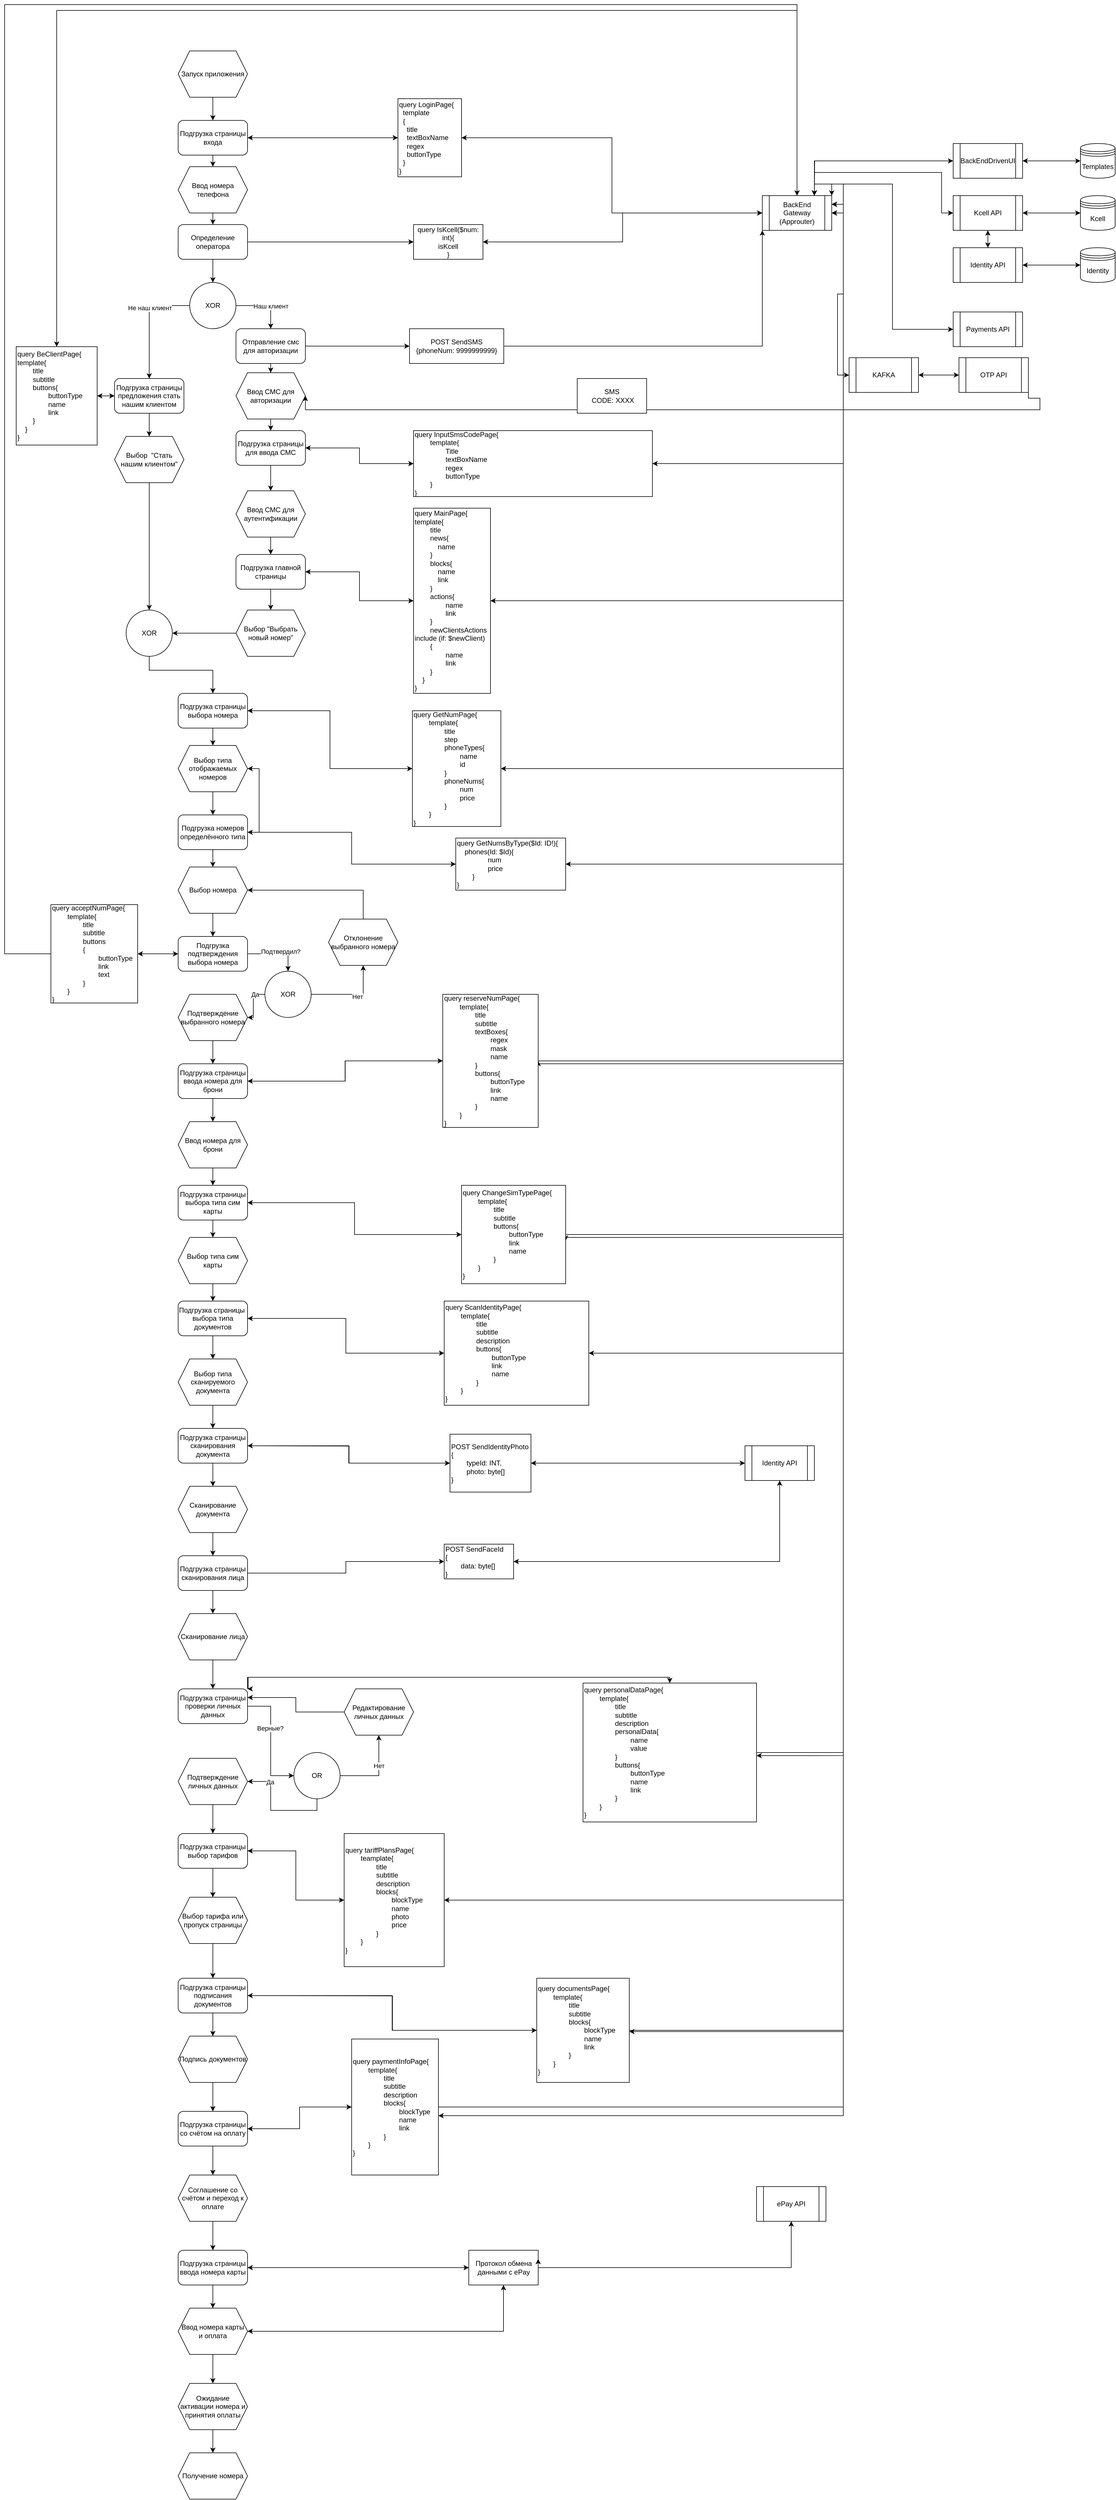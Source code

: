 <mxfile version="21.5.0" type="device">
  <diagram id="9VpLyQnMD7Z4y8Ok9ywL" name="EPC">
    <mxGraphModel dx="1036" dy="606" grid="1" gridSize="10" guides="1" tooltips="1" connect="1" arrows="1" fold="1" page="1" pageScale="1" pageWidth="827" pageHeight="1169" math="0" shadow="0">
      <root>
        <mxCell id="0" />
        <mxCell id="1" parent="0" />
        <mxCell id="xed4OITyn47jw4wU8j_0-1" value="" style="edgeStyle=orthogonalEdgeStyle;rounded=0;orthogonalLoop=1;jettySize=auto;html=1;entryX=0.5;entryY=0;entryDx=0;entryDy=0;" parent="1" source="xed4OITyn47jw4wU8j_0-2" target="xed4OITyn47jw4wU8j_0-6" edge="1">
          <mxGeometry relative="1" as="geometry">
            <mxPoint x="780" y="270" as="targetPoint" />
          </mxGeometry>
        </mxCell>
        <mxCell id="7BHuK10uhAMy9p_oNapQ-1" style="edgeStyle=orthogonalEdgeStyle;rounded=0;orthogonalLoop=1;jettySize=auto;html=1;entryX=0;entryY=0.5;entryDx=0;entryDy=0;" parent="1" source="xed4OITyn47jw4wU8j_0-2" target="cuWCU80TmhJPrUiYPbX5-12" edge="1">
          <mxGeometry relative="1" as="geometry" />
        </mxCell>
        <mxCell id="xed4OITyn47jw4wU8j_0-2" value="Подгрузка страницы входа" style="rounded=1;whiteSpace=wrap;html=1;" parent="1" vertex="1">
          <mxGeometry x="420" y="350" width="120" height="60" as="geometry" />
        </mxCell>
        <mxCell id="xed4OITyn47jw4wU8j_0-3" style="edgeStyle=orthogonalEdgeStyle;rounded=0;orthogonalLoop=1;jettySize=auto;html=1;" parent="1" source="xed4OITyn47jw4wU8j_0-4" target="xed4OITyn47jw4wU8j_0-2" edge="1">
          <mxGeometry relative="1" as="geometry" />
        </mxCell>
        <mxCell id="xed4OITyn47jw4wU8j_0-4" value="Запуск приложения" style="shape=hexagon;perimeter=hexagonPerimeter2;whiteSpace=wrap;html=1;fixedSize=1;size=20;" parent="1" vertex="1">
          <mxGeometry x="420" y="230" width="120" height="80" as="geometry" />
        </mxCell>
        <mxCell id="xed4OITyn47jw4wU8j_0-5" value="" style="edgeStyle=orthogonalEdgeStyle;rounded=0;orthogonalLoop=1;jettySize=auto;html=1;entryX=0.5;entryY=0;entryDx=0;entryDy=0;" parent="1" source="xed4OITyn47jw4wU8j_0-6" target="xed4OITyn47jw4wU8j_0-8" edge="1">
          <mxGeometry relative="1" as="geometry">
            <mxPoint x="960" y="230" as="targetPoint" />
          </mxGeometry>
        </mxCell>
        <mxCell id="xed4OITyn47jw4wU8j_0-6" value="Ввод номера телефона" style="shape=hexagon;perimeter=hexagonPerimeter2;whiteSpace=wrap;html=1;fixedSize=1;" parent="1" vertex="1">
          <mxGeometry x="420" y="430" width="120" height="80" as="geometry" />
        </mxCell>
        <mxCell id="xed4OITyn47jw4wU8j_0-7" style="edgeStyle=orthogonalEdgeStyle;rounded=0;orthogonalLoop=1;jettySize=auto;html=1;entryX=0.5;entryY=0;entryDx=0;entryDy=0;" parent="1" source="xed4OITyn47jw4wU8j_0-8" target="xed4OITyn47jw4wU8j_0-13" edge="1">
          <mxGeometry relative="1" as="geometry" />
        </mxCell>
        <mxCell id="7BHuK10uhAMy9p_oNapQ-6" style="edgeStyle=orthogonalEdgeStyle;rounded=0;orthogonalLoop=1;jettySize=auto;html=1;entryX=0;entryY=0.5;entryDx=0;entryDy=0;" parent="1" source="xed4OITyn47jw4wU8j_0-8" target="cuWCU80TmhJPrUiYPbX5-11" edge="1">
          <mxGeometry relative="1" as="geometry" />
        </mxCell>
        <mxCell id="xed4OITyn47jw4wU8j_0-8" value="Определение оператора" style="rounded=1;whiteSpace=wrap;html=1;" parent="1" vertex="1">
          <mxGeometry x="420" y="530" width="120" height="60" as="geometry" />
        </mxCell>
        <mxCell id="xed4OITyn47jw4wU8j_0-9" style="edgeStyle=orthogonalEdgeStyle;rounded=0;orthogonalLoop=1;jettySize=auto;html=1;entryX=0.5;entryY=0;entryDx=0;entryDy=0;exitX=1;exitY=0.5;exitDx=0;exitDy=0;" parent="1" source="xed4OITyn47jw4wU8j_0-13" target="xed4OITyn47jw4wU8j_0-15" edge="1">
          <mxGeometry relative="1" as="geometry" />
        </mxCell>
        <mxCell id="xed4OITyn47jw4wU8j_0-10" value="Наш клиент" style="edgeLabel;html=1;align=center;verticalAlign=middle;resizable=0;points=[];" parent="xed4OITyn47jw4wU8j_0-9" vertex="1" connectable="0">
          <mxGeometry x="0.194" y="-1" relative="1" as="geometry">
            <mxPoint as="offset" />
          </mxGeometry>
        </mxCell>
        <mxCell id="xed4OITyn47jw4wU8j_0-11" style="edgeStyle=orthogonalEdgeStyle;rounded=0;orthogonalLoop=1;jettySize=auto;html=1;entryX=0.5;entryY=0;entryDx=0;entryDy=0;exitX=0;exitY=0.5;exitDx=0;exitDy=0;" parent="1" source="xed4OITyn47jw4wU8j_0-13" target="xed4OITyn47jw4wU8j_0-17" edge="1">
          <mxGeometry relative="1" as="geometry" />
        </mxCell>
        <mxCell id="xed4OITyn47jw4wU8j_0-12" value="Не наш клиент" style="edgeLabel;html=1;align=center;verticalAlign=middle;resizable=0;points=[];" parent="xed4OITyn47jw4wU8j_0-11" vertex="1" connectable="0">
          <mxGeometry x="-0.243" y="1" relative="1" as="geometry">
            <mxPoint as="offset" />
          </mxGeometry>
        </mxCell>
        <mxCell id="xed4OITyn47jw4wU8j_0-13" value="XOR" style="ellipse;whiteSpace=wrap;html=1;aspect=fixed;" parent="1" vertex="1">
          <mxGeometry x="440" y="630" width="80" height="80" as="geometry" />
        </mxCell>
        <mxCell id="xed4OITyn47jw4wU8j_0-14" style="edgeStyle=orthogonalEdgeStyle;rounded=0;orthogonalLoop=1;jettySize=auto;html=1;entryX=0.5;entryY=0;entryDx=0;entryDy=0;" parent="1" source="xed4OITyn47jw4wU8j_0-15" target="xed4OITyn47jw4wU8j_0-33" edge="1">
          <mxGeometry relative="1" as="geometry" />
        </mxCell>
        <mxCell id="7BHuK10uhAMy9p_oNapQ-9" style="edgeStyle=orthogonalEdgeStyle;rounded=0;orthogonalLoop=1;jettySize=auto;html=1;entryX=0;entryY=0.5;entryDx=0;entryDy=0;" parent="1" source="xed4OITyn47jw4wU8j_0-15" target="cuWCU80TmhJPrUiYPbX5-13" edge="1">
          <mxGeometry relative="1" as="geometry" />
        </mxCell>
        <mxCell id="xed4OITyn47jw4wU8j_0-15" value="Отправление смс для авторизации" style="rounded=1;whiteSpace=wrap;html=1;" parent="1" vertex="1">
          <mxGeometry x="520" y="710" width="120" height="60" as="geometry" />
        </mxCell>
        <mxCell id="xed4OITyn47jw4wU8j_0-16" style="edgeStyle=orthogonalEdgeStyle;rounded=0;orthogonalLoop=1;jettySize=auto;html=1;entryX=0.5;entryY=0;entryDx=0;entryDy=0;" parent="1" source="xed4OITyn47jw4wU8j_0-17" target="xed4OITyn47jw4wU8j_0-21" edge="1">
          <mxGeometry relative="1" as="geometry" />
        </mxCell>
        <mxCell id="2WIM0Ke6mSFBhrjkX-Mx-1" style="edgeStyle=orthogonalEdgeStyle;rounded=0;orthogonalLoop=1;jettySize=auto;html=1;" parent="1" source="xed4OITyn47jw4wU8j_0-17" target="inaGdKmfdlhlTh0fXNqV-19" edge="1">
          <mxGeometry relative="1" as="geometry" />
        </mxCell>
        <mxCell id="xed4OITyn47jw4wU8j_0-17" value="Подгрузка страницы предложения стать нашим клиентом" style="rounded=1;whiteSpace=wrap;html=1;" parent="1" vertex="1">
          <mxGeometry x="310" y="796" width="120" height="60" as="geometry" />
        </mxCell>
        <mxCell id="xed4OITyn47jw4wU8j_0-18" style="edgeStyle=orthogonalEdgeStyle;rounded=0;orthogonalLoop=1;jettySize=auto;html=1;" parent="1" source="xed4OITyn47jw4wU8j_0-19" target="xed4OITyn47jw4wU8j_0-23" edge="1">
          <mxGeometry relative="1" as="geometry" />
        </mxCell>
        <mxCell id="7BHuK10uhAMy9p_oNapQ-13" style="edgeStyle=orthogonalEdgeStyle;rounded=0;orthogonalLoop=1;jettySize=auto;html=1;entryX=0;entryY=0.5;entryDx=0;entryDy=0;" parent="1" source="xed4OITyn47jw4wU8j_0-19" target="cuWCU80TmhJPrUiYPbX5-14" edge="1">
          <mxGeometry relative="1" as="geometry" />
        </mxCell>
        <mxCell id="xed4OITyn47jw4wU8j_0-19" value="Подгрузка страницы для ввода СМС" style="rounded=1;whiteSpace=wrap;html=1;" parent="1" vertex="1">
          <mxGeometry x="520" y="886" width="120" height="60" as="geometry" />
        </mxCell>
        <mxCell id="xed4OITyn47jw4wU8j_0-20" style="edgeStyle=orthogonalEdgeStyle;rounded=0;orthogonalLoop=1;jettySize=auto;html=1;entryX=0.5;entryY=0;entryDx=0;entryDy=0;" parent="1" source="xed4OITyn47jw4wU8j_0-21" target="xed4OITyn47jw4wU8j_0-31" edge="1">
          <mxGeometry relative="1" as="geometry" />
        </mxCell>
        <mxCell id="xed4OITyn47jw4wU8j_0-21" value="Выбор&amp;nbsp; &quot;Стать нашим клиентом&quot;" style="shape=hexagon;perimeter=hexagonPerimeter2;whiteSpace=wrap;html=1;fixedSize=1;" parent="1" vertex="1">
          <mxGeometry x="310" y="896" width="120" height="80" as="geometry" />
        </mxCell>
        <mxCell id="xed4OITyn47jw4wU8j_0-22" style="edgeStyle=orthogonalEdgeStyle;rounded=0;orthogonalLoop=1;jettySize=auto;html=1;entryX=0.5;entryY=0;entryDx=0;entryDy=0;" parent="1" source="xed4OITyn47jw4wU8j_0-23" target="xed4OITyn47jw4wU8j_0-25" edge="1">
          <mxGeometry relative="1" as="geometry" />
        </mxCell>
        <mxCell id="xed4OITyn47jw4wU8j_0-23" value="Ввод СМС для аутентификации" style="shape=hexagon;perimeter=hexagonPerimeter2;whiteSpace=wrap;html=1;fixedSize=1;" parent="1" vertex="1">
          <mxGeometry x="520" y="990" width="120" height="80" as="geometry" />
        </mxCell>
        <mxCell id="xed4OITyn47jw4wU8j_0-24" style="edgeStyle=orthogonalEdgeStyle;rounded=0;orthogonalLoop=1;jettySize=auto;html=1;entryX=0.5;entryY=0;entryDx=0;entryDy=0;" parent="1" source="xed4OITyn47jw4wU8j_0-25" target="xed4OITyn47jw4wU8j_0-27" edge="1">
          <mxGeometry relative="1" as="geometry" />
        </mxCell>
        <mxCell id="inaGdKmfdlhlTh0fXNqV-1" style="edgeStyle=orthogonalEdgeStyle;rounded=0;orthogonalLoop=1;jettySize=auto;html=1;" parent="1" source="xed4OITyn47jw4wU8j_0-25" target="cuWCU80TmhJPrUiYPbX5-15" edge="1">
          <mxGeometry relative="1" as="geometry" />
        </mxCell>
        <mxCell id="xed4OITyn47jw4wU8j_0-25" value="Подгрузка главной страницы" style="rounded=1;whiteSpace=wrap;html=1;" parent="1" vertex="1">
          <mxGeometry x="520" y="1100" width="120" height="60" as="geometry" />
        </mxCell>
        <mxCell id="xed4OITyn47jw4wU8j_0-26" style="edgeStyle=orthogonalEdgeStyle;rounded=0;orthogonalLoop=1;jettySize=auto;html=1;entryX=1;entryY=0.5;entryDx=0;entryDy=0;exitX=0;exitY=0.5;exitDx=0;exitDy=0;" parent="1" source="xed4OITyn47jw4wU8j_0-27" target="xed4OITyn47jw4wU8j_0-31" edge="1">
          <mxGeometry relative="1" as="geometry" />
        </mxCell>
        <mxCell id="xed4OITyn47jw4wU8j_0-27" value="Выбор &quot;Выбрать новый номер&quot;" style="shape=hexagon;perimeter=hexagonPerimeter2;whiteSpace=wrap;html=1;fixedSize=1;" parent="1" vertex="1">
          <mxGeometry x="520" y="1196" width="120" height="80" as="geometry" />
        </mxCell>
        <mxCell id="xed4OITyn47jw4wU8j_0-28" value="" style="edgeStyle=orthogonalEdgeStyle;rounded=0;orthogonalLoop=1;jettySize=auto;html=1;" parent="1" source="xed4OITyn47jw4wU8j_0-29" target="xed4OITyn47jw4wU8j_0-35" edge="1">
          <mxGeometry relative="1" as="geometry" />
        </mxCell>
        <mxCell id="inaGdKmfdlhlTh0fXNqV-6" style="edgeStyle=orthogonalEdgeStyle;rounded=0;orthogonalLoop=1;jettySize=auto;html=1;entryX=0;entryY=0.5;entryDx=0;entryDy=0;" parent="1" source="xed4OITyn47jw4wU8j_0-29" target="cuWCU80TmhJPrUiYPbX5-16" edge="1">
          <mxGeometry relative="1" as="geometry" />
        </mxCell>
        <mxCell id="xed4OITyn47jw4wU8j_0-29" value="Подгрузка страницы выбора номера" style="rounded=1;whiteSpace=wrap;html=1;" parent="1" vertex="1">
          <mxGeometry x="420" y="1340" width="120" height="60" as="geometry" />
        </mxCell>
        <mxCell id="xed4OITyn47jw4wU8j_0-30" style="edgeStyle=orthogonalEdgeStyle;rounded=0;orthogonalLoop=1;jettySize=auto;html=1;entryX=0.5;entryY=0;entryDx=0;entryDy=0;" parent="1" source="xed4OITyn47jw4wU8j_0-31" target="xed4OITyn47jw4wU8j_0-29" edge="1">
          <mxGeometry relative="1" as="geometry">
            <Array as="points">
              <mxPoint x="370" y="1300" />
              <mxPoint x="480" y="1300" />
            </Array>
          </mxGeometry>
        </mxCell>
        <mxCell id="xed4OITyn47jw4wU8j_0-31" value="XOR" style="ellipse;whiteSpace=wrap;html=1;aspect=fixed;" parent="1" vertex="1">
          <mxGeometry x="330" y="1196" width="80" height="80" as="geometry" />
        </mxCell>
        <mxCell id="xed4OITyn47jw4wU8j_0-32" style="edgeStyle=orthogonalEdgeStyle;rounded=0;orthogonalLoop=1;jettySize=auto;html=1;exitX=0.5;exitY=1;exitDx=0;exitDy=0;entryX=0.5;entryY=0;entryDx=0;entryDy=0;" parent="1" source="xed4OITyn47jw4wU8j_0-33" target="xed4OITyn47jw4wU8j_0-19" edge="1">
          <mxGeometry relative="1" as="geometry" />
        </mxCell>
        <mxCell id="xed4OITyn47jw4wU8j_0-33" value="Ввод СМС для авторизации" style="shape=hexagon;perimeter=hexagonPerimeter2;whiteSpace=wrap;html=1;fixedSize=1;" parent="1" vertex="1">
          <mxGeometry x="520" y="786" width="120" height="80" as="geometry" />
        </mxCell>
        <mxCell id="xed4OITyn47jw4wU8j_0-34" style="edgeStyle=orthogonalEdgeStyle;rounded=0;orthogonalLoop=1;jettySize=auto;html=1;entryX=0.5;entryY=0;entryDx=0;entryDy=0;" parent="1" source="xed4OITyn47jw4wU8j_0-35" target="xed4OITyn47jw4wU8j_0-38" edge="1">
          <mxGeometry relative="1" as="geometry" />
        </mxCell>
        <mxCell id="xed4OITyn47jw4wU8j_0-35" value="Выбор типа отображаемых номеров" style="shape=hexagon;perimeter=hexagonPerimeter2;whiteSpace=wrap;html=1;fixedSize=1;" parent="1" vertex="1">
          <mxGeometry x="420" y="1430" width="120" height="80" as="geometry" />
        </mxCell>
        <mxCell id="xed4OITyn47jw4wU8j_0-36" style="edgeStyle=orthogonalEdgeStyle;rounded=0;orthogonalLoop=1;jettySize=auto;html=1;entryX=1;entryY=0.5;entryDx=0;entryDy=0;" parent="1" source="xed4OITyn47jw4wU8j_0-38" target="xed4OITyn47jw4wU8j_0-35" edge="1">
          <mxGeometry relative="1" as="geometry">
            <Array as="points">
              <mxPoint x="560" y="1580" />
              <mxPoint x="560" y="1470" />
            </Array>
          </mxGeometry>
        </mxCell>
        <mxCell id="xed4OITyn47jw4wU8j_0-37" value="" style="edgeStyle=orthogonalEdgeStyle;rounded=0;orthogonalLoop=1;jettySize=auto;html=1;" parent="1" source="xed4OITyn47jw4wU8j_0-38" target="xed4OITyn47jw4wU8j_0-40" edge="1">
          <mxGeometry relative="1" as="geometry" />
        </mxCell>
        <mxCell id="inaGdKmfdlhlTh0fXNqV-14" style="edgeStyle=orthogonalEdgeStyle;rounded=0;orthogonalLoop=1;jettySize=auto;html=1;entryX=0;entryY=0.5;entryDx=0;entryDy=0;" parent="1" source="xed4OITyn47jw4wU8j_0-38" target="cuWCU80TmhJPrUiYPbX5-17" edge="1">
          <mxGeometry relative="1" as="geometry" />
        </mxCell>
        <mxCell id="xed4OITyn47jw4wU8j_0-38" value="Подгрузка номеров определённого типа" style="rounded=1;whiteSpace=wrap;html=1;" parent="1" vertex="1">
          <mxGeometry x="420" y="1550" width="120" height="60" as="geometry" />
        </mxCell>
        <mxCell id="xed4OITyn47jw4wU8j_0-39" value="" style="edgeStyle=orthogonalEdgeStyle;rounded=0;orthogonalLoop=1;jettySize=auto;html=1;" parent="1" source="xed4OITyn47jw4wU8j_0-40" target="xed4OITyn47jw4wU8j_0-43" edge="1">
          <mxGeometry relative="1" as="geometry" />
        </mxCell>
        <mxCell id="xed4OITyn47jw4wU8j_0-40" value="Выбор номера" style="shape=hexagon;perimeter=hexagonPerimeter2;whiteSpace=wrap;html=1;fixedSize=1;" parent="1" vertex="1">
          <mxGeometry x="420" y="1640" width="120" height="80" as="geometry" />
        </mxCell>
        <mxCell id="xed4OITyn47jw4wU8j_0-41" style="edgeStyle=orthogonalEdgeStyle;rounded=0;orthogonalLoop=1;jettySize=auto;html=1;entryX=0.5;entryY=0;entryDx=0;entryDy=0;" parent="1" source="xed4OITyn47jw4wU8j_0-43" target="xed4OITyn47jw4wU8j_0-52" edge="1">
          <mxGeometry relative="1" as="geometry" />
        </mxCell>
        <mxCell id="xed4OITyn47jw4wU8j_0-42" value="Подтвердил?" style="edgeLabel;html=1;align=center;verticalAlign=middle;resizable=0;points=[];" parent="xed4OITyn47jw4wU8j_0-41" vertex="1" connectable="0">
          <mxGeometry x="0.149" y="4" relative="1" as="geometry">
            <mxPoint x="-1" as="offset" />
          </mxGeometry>
        </mxCell>
        <mxCell id="2WIM0Ke6mSFBhrjkX-Mx-6" style="edgeStyle=orthogonalEdgeStyle;rounded=0;orthogonalLoop=1;jettySize=auto;html=1;entryX=1;entryY=0.5;entryDx=0;entryDy=0;" parent="1" source="xed4OITyn47jw4wU8j_0-43" target="cuWCU80TmhJPrUiYPbX5-18" edge="1">
          <mxGeometry relative="1" as="geometry" />
        </mxCell>
        <mxCell id="xed4OITyn47jw4wU8j_0-43" value="Подгрузка подтверждения выбора номера" style="rounded=1;whiteSpace=wrap;html=1;" parent="1" vertex="1">
          <mxGeometry x="420" y="1760" width="120" height="60" as="geometry" />
        </mxCell>
        <mxCell id="xed4OITyn47jw4wU8j_0-44" value="" style="edgeStyle=orthogonalEdgeStyle;rounded=0;orthogonalLoop=1;jettySize=auto;html=1;" parent="1" source="xed4OITyn47jw4wU8j_0-45" target="xed4OITyn47jw4wU8j_0-54" edge="1">
          <mxGeometry relative="1" as="geometry" />
        </mxCell>
        <mxCell id="xed4OITyn47jw4wU8j_0-45" value="Подтверждение выбранного номера" style="shape=hexagon;perimeter=hexagonPerimeter2;whiteSpace=wrap;html=1;fixedSize=1;" parent="1" vertex="1">
          <mxGeometry x="420" y="1860" width="120" height="80" as="geometry" />
        </mxCell>
        <mxCell id="xed4OITyn47jw4wU8j_0-46" style="edgeStyle=orthogonalEdgeStyle;rounded=0;orthogonalLoop=1;jettySize=auto;html=1;entryX=1;entryY=0.5;entryDx=0;entryDy=0;exitX=0.5;exitY=0;exitDx=0;exitDy=0;" parent="1" source="xed4OITyn47jw4wU8j_0-47" target="xed4OITyn47jw4wU8j_0-40" edge="1">
          <mxGeometry relative="1" as="geometry" />
        </mxCell>
        <mxCell id="xed4OITyn47jw4wU8j_0-47" value="Отклонение выбранного номера" style="shape=hexagon;perimeter=hexagonPerimeter2;whiteSpace=wrap;html=1;fixedSize=1;" parent="1" vertex="1">
          <mxGeometry x="680" y="1730" width="120" height="80" as="geometry" />
        </mxCell>
        <mxCell id="xed4OITyn47jw4wU8j_0-48" style="edgeStyle=orthogonalEdgeStyle;rounded=0;orthogonalLoop=1;jettySize=auto;html=1;" parent="1" source="xed4OITyn47jw4wU8j_0-52" target="xed4OITyn47jw4wU8j_0-47" edge="1">
          <mxGeometry relative="1" as="geometry" />
        </mxCell>
        <mxCell id="xed4OITyn47jw4wU8j_0-49" value="Нет" style="edgeLabel;html=1;align=center;verticalAlign=middle;resizable=0;points=[];" parent="xed4OITyn47jw4wU8j_0-48" vertex="1" connectable="0">
          <mxGeometry x="0.135" y="-4" relative="1" as="geometry">
            <mxPoint as="offset" />
          </mxGeometry>
        </mxCell>
        <mxCell id="xed4OITyn47jw4wU8j_0-50" style="edgeStyle=orthogonalEdgeStyle;rounded=0;orthogonalLoop=1;jettySize=auto;html=1;entryX=1;entryY=0.5;entryDx=0;entryDy=0;" parent="1" source="xed4OITyn47jw4wU8j_0-52" target="xed4OITyn47jw4wU8j_0-45" edge="1">
          <mxGeometry relative="1" as="geometry" />
        </mxCell>
        <mxCell id="xed4OITyn47jw4wU8j_0-51" value="Да" style="edgeLabel;html=1;align=center;verticalAlign=middle;resizable=0;points=[];" parent="xed4OITyn47jw4wU8j_0-50" vertex="1" connectable="0">
          <mxGeometry x="-0.43" y="3" relative="1" as="geometry">
            <mxPoint as="offset" />
          </mxGeometry>
        </mxCell>
        <mxCell id="xed4OITyn47jw4wU8j_0-52" value="XOR" style="ellipse;whiteSpace=wrap;html=1;aspect=fixed;" parent="1" vertex="1">
          <mxGeometry x="570" y="1820" width="80" height="80" as="geometry" />
        </mxCell>
        <mxCell id="xed4OITyn47jw4wU8j_0-53" value="" style="edgeStyle=orthogonalEdgeStyle;rounded=0;orthogonalLoop=1;jettySize=auto;html=1;" parent="1" source="xed4OITyn47jw4wU8j_0-54" target="xed4OITyn47jw4wU8j_0-56" edge="1">
          <mxGeometry relative="1" as="geometry" />
        </mxCell>
        <mxCell id="gKeACXx4zXSgytz-d4ww-1" style="edgeStyle=orthogonalEdgeStyle;rounded=0;orthogonalLoop=1;jettySize=auto;html=1;" parent="1" source="xed4OITyn47jw4wU8j_0-54" target="cuWCU80TmhJPrUiYPbX5-20" edge="1">
          <mxGeometry relative="1" as="geometry" />
        </mxCell>
        <mxCell id="xed4OITyn47jw4wU8j_0-54" value="Подгрузка страницы ввода номера для брони" style="rounded=1;whiteSpace=wrap;html=1;" parent="1" vertex="1">
          <mxGeometry x="420" y="1980" width="120" height="60" as="geometry" />
        </mxCell>
        <mxCell id="xed4OITyn47jw4wU8j_0-55" value="" style="edgeStyle=orthogonalEdgeStyle;rounded=0;orthogonalLoop=1;jettySize=auto;html=1;" parent="1" source="xed4OITyn47jw4wU8j_0-56" target="xed4OITyn47jw4wU8j_0-58" edge="1">
          <mxGeometry relative="1" as="geometry" />
        </mxCell>
        <mxCell id="xed4OITyn47jw4wU8j_0-56" value="Ввод номера для брони" style="shape=hexagon;perimeter=hexagonPerimeter2;whiteSpace=wrap;html=1;fixedSize=1;" parent="1" vertex="1">
          <mxGeometry x="420" y="2080" width="120" height="80" as="geometry" />
        </mxCell>
        <mxCell id="xed4OITyn47jw4wU8j_0-57" value="" style="edgeStyle=orthogonalEdgeStyle;rounded=0;orthogonalLoop=1;jettySize=auto;html=1;" parent="1" source="xed4OITyn47jw4wU8j_0-58" target="xed4OITyn47jw4wU8j_0-60" edge="1">
          <mxGeometry relative="1" as="geometry" />
        </mxCell>
        <mxCell id="FHruyAftgdOwUnQK5Wnk-3" style="edgeStyle=orthogonalEdgeStyle;rounded=0;orthogonalLoop=1;jettySize=auto;html=1;entryX=0;entryY=0.5;entryDx=0;entryDy=0;" parent="1" source="xed4OITyn47jw4wU8j_0-58" target="cuWCU80TmhJPrUiYPbX5-21" edge="1">
          <mxGeometry relative="1" as="geometry" />
        </mxCell>
        <mxCell id="xed4OITyn47jw4wU8j_0-58" value="Подгрузка страницы выбора типа сим карты" style="rounded=1;whiteSpace=wrap;html=1;" parent="1" vertex="1">
          <mxGeometry x="420" y="2190" width="120" height="60" as="geometry" />
        </mxCell>
        <mxCell id="xed4OITyn47jw4wU8j_0-59" value="" style="edgeStyle=orthogonalEdgeStyle;rounded=0;orthogonalLoop=1;jettySize=auto;html=1;" parent="1" source="xed4OITyn47jw4wU8j_0-60" target="xed4OITyn47jw4wU8j_0-62" edge="1">
          <mxGeometry relative="1" as="geometry" />
        </mxCell>
        <mxCell id="xed4OITyn47jw4wU8j_0-60" value="Выбор типа сим карты" style="shape=hexagon;perimeter=hexagonPerimeter2;whiteSpace=wrap;html=1;fixedSize=1;" parent="1" vertex="1">
          <mxGeometry x="420" y="2280" width="120" height="80" as="geometry" />
        </mxCell>
        <mxCell id="xed4OITyn47jw4wU8j_0-61" value="" style="edgeStyle=orthogonalEdgeStyle;rounded=0;orthogonalLoop=1;jettySize=auto;html=1;" parent="1" source="xed4OITyn47jw4wU8j_0-62" target="xed4OITyn47jw4wU8j_0-64" edge="1">
          <mxGeometry relative="1" as="geometry" />
        </mxCell>
        <mxCell id="FHruyAftgdOwUnQK5Wnk-4" style="edgeStyle=orthogonalEdgeStyle;rounded=0;orthogonalLoop=1;jettySize=auto;html=1;" parent="1" source="xed4OITyn47jw4wU8j_0-62" target="cuWCU80TmhJPrUiYPbX5-22" edge="1">
          <mxGeometry relative="1" as="geometry" />
        </mxCell>
        <mxCell id="xed4OITyn47jw4wU8j_0-62" value="Подгрузка страницы&amp;nbsp; выбора типа документов" style="rounded=1;whiteSpace=wrap;html=1;" parent="1" vertex="1">
          <mxGeometry x="420" y="2390" width="120" height="60" as="geometry" />
        </mxCell>
        <mxCell id="xed4OITyn47jw4wU8j_0-63" value="" style="edgeStyle=orthogonalEdgeStyle;rounded=0;orthogonalLoop=1;jettySize=auto;html=1;" parent="1" source="xed4OITyn47jw4wU8j_0-64" target="xed4OITyn47jw4wU8j_0-66" edge="1">
          <mxGeometry relative="1" as="geometry" />
        </mxCell>
        <mxCell id="xed4OITyn47jw4wU8j_0-64" value="Выбор типа сканируемого документа" style="shape=hexagon;perimeter=hexagonPerimeter2;whiteSpace=wrap;html=1;fixedSize=1;" parent="1" vertex="1">
          <mxGeometry x="420" y="2490" width="120" height="80" as="geometry" />
        </mxCell>
        <mxCell id="xed4OITyn47jw4wU8j_0-65" value="" style="edgeStyle=orthogonalEdgeStyle;rounded=0;orthogonalLoop=1;jettySize=auto;html=1;" parent="1" source="xed4OITyn47jw4wU8j_0-66" target="xed4OITyn47jw4wU8j_0-68" edge="1">
          <mxGeometry relative="1" as="geometry" />
        </mxCell>
        <mxCell id="FHruyAftgdOwUnQK5Wnk-7" style="edgeStyle=orthogonalEdgeStyle;rounded=0;orthogonalLoop=1;jettySize=auto;html=1;entryX=0;entryY=0.5;entryDx=0;entryDy=0;" parent="1" source="xed4OITyn47jw4wU8j_0-66" target="cuWCU80TmhJPrUiYPbX5-23" edge="1">
          <mxGeometry relative="1" as="geometry" />
        </mxCell>
        <mxCell id="xed4OITyn47jw4wU8j_0-66" value="Подгрузка страницы сканирования документа" style="rounded=1;whiteSpace=wrap;html=1;" parent="1" vertex="1">
          <mxGeometry x="420" y="2610" width="120" height="60" as="geometry" />
        </mxCell>
        <mxCell id="xed4OITyn47jw4wU8j_0-67" value="" style="edgeStyle=orthogonalEdgeStyle;rounded=0;orthogonalLoop=1;jettySize=auto;html=1;" parent="1" source="xed4OITyn47jw4wU8j_0-68" target="xed4OITyn47jw4wU8j_0-70" edge="1">
          <mxGeometry relative="1" as="geometry" />
        </mxCell>
        <mxCell id="xed4OITyn47jw4wU8j_0-68" value="Сканирование документа" style="shape=hexagon;perimeter=hexagonPerimeter2;whiteSpace=wrap;html=1;fixedSize=1;" parent="1" vertex="1">
          <mxGeometry x="420" y="2710" width="120" height="80" as="geometry" />
        </mxCell>
        <mxCell id="xed4OITyn47jw4wU8j_0-69" value="" style="edgeStyle=orthogonalEdgeStyle;rounded=0;orthogonalLoop=1;jettySize=auto;html=1;" parent="1" source="xed4OITyn47jw4wU8j_0-70" target="xed4OITyn47jw4wU8j_0-72" edge="1">
          <mxGeometry relative="1" as="geometry" />
        </mxCell>
        <mxCell id="FHruyAftgdOwUnQK5Wnk-17" style="edgeStyle=orthogonalEdgeStyle;rounded=0;orthogonalLoop=1;jettySize=auto;html=1;entryX=0;entryY=0.5;entryDx=0;entryDy=0;" parent="1" source="xed4OITyn47jw4wU8j_0-70" target="FHruyAftgdOwUnQK5Wnk-16" edge="1">
          <mxGeometry relative="1" as="geometry" />
        </mxCell>
        <mxCell id="xed4OITyn47jw4wU8j_0-70" value="Подгрузка страницы сканирования лица" style="rounded=1;whiteSpace=wrap;html=1;" parent="1" vertex="1">
          <mxGeometry x="420" y="2830" width="120" height="60" as="geometry" />
        </mxCell>
        <mxCell id="xed4OITyn47jw4wU8j_0-71" value="" style="edgeStyle=orthogonalEdgeStyle;rounded=0;orthogonalLoop=1;jettySize=auto;html=1;" parent="1" source="xed4OITyn47jw4wU8j_0-72" target="xed4OITyn47jw4wU8j_0-75" edge="1">
          <mxGeometry relative="1" as="geometry" />
        </mxCell>
        <mxCell id="xed4OITyn47jw4wU8j_0-72" value="Сканирование лица" style="shape=hexagon;perimeter=hexagonPerimeter2;whiteSpace=wrap;html=1;fixedSize=1;" parent="1" vertex="1">
          <mxGeometry x="420" y="2930" width="120" height="80" as="geometry" />
        </mxCell>
        <mxCell id="xed4OITyn47jw4wU8j_0-73" style="edgeStyle=orthogonalEdgeStyle;rounded=0;orthogonalLoop=1;jettySize=auto;html=1;entryX=0;entryY=0.5;entryDx=0;entryDy=0;" parent="1" source="xed4OITyn47jw4wU8j_0-75" target="xed4OITyn47jw4wU8j_0-82" edge="1">
          <mxGeometry relative="1" as="geometry" />
        </mxCell>
        <mxCell id="xed4OITyn47jw4wU8j_0-74" value="Верные?" style="edgeLabel;html=1;align=center;verticalAlign=middle;resizable=0;points=[];" parent="xed4OITyn47jw4wU8j_0-73" vertex="1" connectable="0">
          <mxGeometry x="-0.231" y="-1" relative="1" as="geometry">
            <mxPoint y="1" as="offset" />
          </mxGeometry>
        </mxCell>
        <mxCell id="tAaiOE5kHDPw5qdzS6Y_-2" style="edgeStyle=orthogonalEdgeStyle;rounded=0;orthogonalLoop=1;jettySize=auto;html=1;exitX=1;exitY=0;exitDx=0;exitDy=0;entryX=0.5;entryY=0;entryDx=0;entryDy=0;" parent="1" source="xed4OITyn47jw4wU8j_0-75" target="cuWCU80TmhJPrUiYPbX5-25" edge="1">
          <mxGeometry relative="1" as="geometry" />
        </mxCell>
        <mxCell id="xed4OITyn47jw4wU8j_0-75" value="Подгрузка страницы проверки личных данных" style="rounded=1;whiteSpace=wrap;html=1;" parent="1" vertex="1">
          <mxGeometry x="420" y="3060" width="120" height="60" as="geometry" />
        </mxCell>
        <mxCell id="xed4OITyn47jw4wU8j_0-76" value="" style="edgeStyle=orthogonalEdgeStyle;rounded=0;orthogonalLoop=1;jettySize=auto;html=1;" parent="1" source="xed4OITyn47jw4wU8j_0-77" target="xed4OITyn47jw4wU8j_0-86" edge="1">
          <mxGeometry relative="1" as="geometry" />
        </mxCell>
        <mxCell id="xed4OITyn47jw4wU8j_0-77" value="Подтверждение личных данных" style="shape=hexagon;perimeter=hexagonPerimeter2;whiteSpace=wrap;html=1;fixedSize=1;" parent="1" vertex="1">
          <mxGeometry x="420" y="3180" width="120" height="80" as="geometry" />
        </mxCell>
        <mxCell id="xed4OITyn47jw4wU8j_0-78" style="edgeStyle=orthogonalEdgeStyle;rounded=0;orthogonalLoop=1;jettySize=auto;html=1;exitX=0.5;exitY=1;exitDx=0;exitDy=0;entryX=1;entryY=0.5;entryDx=0;entryDy=0;" parent="1" source="xed4OITyn47jw4wU8j_0-82" target="xed4OITyn47jw4wU8j_0-77" edge="1">
          <mxGeometry relative="1" as="geometry" />
        </mxCell>
        <mxCell id="xed4OITyn47jw4wU8j_0-79" value="Да" style="edgeLabel;html=1;align=center;verticalAlign=middle;resizable=0;points=[];" parent="xed4OITyn47jw4wU8j_0-78" vertex="1" connectable="0">
          <mxGeometry x="0.587" y="1" relative="1" as="geometry">
            <mxPoint as="offset" />
          </mxGeometry>
        </mxCell>
        <mxCell id="xed4OITyn47jw4wU8j_0-80" style="edgeStyle=orthogonalEdgeStyle;rounded=0;orthogonalLoop=1;jettySize=auto;html=1;entryX=0.5;entryY=1;entryDx=0;entryDy=0;" parent="1" source="xed4OITyn47jw4wU8j_0-82" target="xed4OITyn47jw4wU8j_0-84" edge="1">
          <mxGeometry relative="1" as="geometry" />
        </mxCell>
        <mxCell id="xed4OITyn47jw4wU8j_0-81" value="Нет" style="edgeLabel;html=1;align=center;verticalAlign=middle;resizable=0;points=[];" parent="xed4OITyn47jw4wU8j_0-80" vertex="1" connectable="0">
          <mxGeometry x="0.224" relative="1" as="geometry">
            <mxPoint as="offset" />
          </mxGeometry>
        </mxCell>
        <mxCell id="xed4OITyn47jw4wU8j_0-82" value="OR" style="ellipse;whiteSpace=wrap;html=1;aspect=fixed;" parent="1" vertex="1">
          <mxGeometry x="620" y="3170" width="80" height="80" as="geometry" />
        </mxCell>
        <mxCell id="xed4OITyn47jw4wU8j_0-83" style="edgeStyle=orthogonalEdgeStyle;rounded=0;orthogonalLoop=1;jettySize=auto;html=1;entryX=1;entryY=0.25;entryDx=0;entryDy=0;" parent="1" source="xed4OITyn47jw4wU8j_0-84" target="xed4OITyn47jw4wU8j_0-75" edge="1">
          <mxGeometry relative="1" as="geometry">
            <mxPoint x="580" y="3040" as="targetPoint" />
          </mxGeometry>
        </mxCell>
        <mxCell id="xed4OITyn47jw4wU8j_0-84" value="Редактирование личных данных" style="shape=hexagon;perimeter=hexagonPerimeter2;whiteSpace=wrap;html=1;fixedSize=1;" parent="1" vertex="1">
          <mxGeometry x="707" y="3060" width="120" height="80" as="geometry" />
        </mxCell>
        <mxCell id="xed4OITyn47jw4wU8j_0-85" value="" style="edgeStyle=orthogonalEdgeStyle;rounded=0;orthogonalLoop=1;jettySize=auto;html=1;" parent="1" source="xed4OITyn47jw4wU8j_0-86" target="xed4OITyn47jw4wU8j_0-88" edge="1">
          <mxGeometry relative="1" as="geometry" />
        </mxCell>
        <mxCell id="tAaiOE5kHDPw5qdzS6Y_-5" style="edgeStyle=orthogonalEdgeStyle;rounded=0;orthogonalLoop=1;jettySize=auto;html=1;entryX=0;entryY=0.5;entryDx=0;entryDy=0;" parent="1" source="xed4OITyn47jw4wU8j_0-86" target="cuWCU80TmhJPrUiYPbX5-26" edge="1">
          <mxGeometry relative="1" as="geometry">
            <mxPoint x="910" y="3340" as="targetPoint" />
          </mxGeometry>
        </mxCell>
        <mxCell id="xed4OITyn47jw4wU8j_0-86" value="Подгрузка страницы выбор тарифов" style="rounded=1;whiteSpace=wrap;html=1;" parent="1" vertex="1">
          <mxGeometry x="420" y="3310" width="120" height="60" as="geometry" />
        </mxCell>
        <mxCell id="xed4OITyn47jw4wU8j_0-87" value="" style="edgeStyle=orthogonalEdgeStyle;rounded=0;orthogonalLoop=1;jettySize=auto;html=1;" parent="1" source="xed4OITyn47jw4wU8j_0-88" target="xed4OITyn47jw4wU8j_0-90" edge="1">
          <mxGeometry relative="1" as="geometry" />
        </mxCell>
        <mxCell id="xed4OITyn47jw4wU8j_0-88" value="Выбор тарифа или пропуск страницы" style="shape=hexagon;perimeter=hexagonPerimeter2;whiteSpace=wrap;html=1;fixedSize=1;" parent="1" vertex="1">
          <mxGeometry x="420" y="3420" width="120" height="80" as="geometry" />
        </mxCell>
        <mxCell id="xed4OITyn47jw4wU8j_0-89" value="" style="edgeStyle=orthogonalEdgeStyle;rounded=0;orthogonalLoop=1;jettySize=auto;html=1;" parent="1" source="xed4OITyn47jw4wU8j_0-90" target="xed4OITyn47jw4wU8j_0-92" edge="1">
          <mxGeometry relative="1" as="geometry" />
        </mxCell>
        <mxCell id="tAaiOE5kHDPw5qdzS6Y_-6" style="edgeStyle=orthogonalEdgeStyle;rounded=0;orthogonalLoop=1;jettySize=auto;html=1;entryX=0;entryY=0.5;entryDx=0;entryDy=0;" parent="1" source="xed4OITyn47jw4wU8j_0-90" target="cuWCU80TmhJPrUiYPbX5-27" edge="1">
          <mxGeometry relative="1" as="geometry" />
        </mxCell>
        <mxCell id="xed4OITyn47jw4wU8j_0-90" value="Подгрузка страницы подписания документов" style="rounded=1;whiteSpace=wrap;html=1;" parent="1" vertex="1">
          <mxGeometry x="420" y="3560" width="120" height="60" as="geometry" />
        </mxCell>
        <mxCell id="xed4OITyn47jw4wU8j_0-91" value="" style="edgeStyle=orthogonalEdgeStyle;rounded=0;orthogonalLoop=1;jettySize=auto;html=1;" parent="1" source="xed4OITyn47jw4wU8j_0-92" target="xed4OITyn47jw4wU8j_0-94" edge="1">
          <mxGeometry relative="1" as="geometry" />
        </mxCell>
        <mxCell id="xed4OITyn47jw4wU8j_0-92" value="Подпись документов" style="shape=hexagon;perimeter=hexagonPerimeter2;whiteSpace=wrap;html=1;fixedSize=1;" parent="1" vertex="1">
          <mxGeometry x="420" y="3660" width="120" height="80" as="geometry" />
        </mxCell>
        <mxCell id="xed4OITyn47jw4wU8j_0-93" value="" style="edgeStyle=orthogonalEdgeStyle;rounded=0;orthogonalLoop=1;jettySize=auto;html=1;" parent="1" source="xed4OITyn47jw4wU8j_0-94" target="xed4OITyn47jw4wU8j_0-96" edge="1">
          <mxGeometry relative="1" as="geometry" />
        </mxCell>
        <mxCell id="tAaiOE5kHDPw5qdzS6Y_-8" style="edgeStyle=orthogonalEdgeStyle;rounded=0;orthogonalLoop=1;jettySize=auto;html=1;entryX=0;entryY=0.5;entryDx=0;entryDy=0;" parent="1" source="xed4OITyn47jw4wU8j_0-94" target="cuWCU80TmhJPrUiYPbX5-28" edge="1">
          <mxGeometry relative="1" as="geometry">
            <mxPoint x="900" y="3830" as="targetPoint" />
          </mxGeometry>
        </mxCell>
        <mxCell id="xed4OITyn47jw4wU8j_0-94" value="Подгрузка страницы со счётом на оплату" style="rounded=1;whiteSpace=wrap;html=1;" parent="1" vertex="1">
          <mxGeometry x="420" y="3790" width="120" height="60" as="geometry" />
        </mxCell>
        <mxCell id="xed4OITyn47jw4wU8j_0-95" value="" style="edgeStyle=orthogonalEdgeStyle;rounded=0;orthogonalLoop=1;jettySize=auto;html=1;" parent="1" source="xed4OITyn47jw4wU8j_0-96" target="xed4OITyn47jw4wU8j_0-98" edge="1">
          <mxGeometry relative="1" as="geometry" />
        </mxCell>
        <mxCell id="xed4OITyn47jw4wU8j_0-96" value="Соглашение со счётом и переход к оплате" style="shape=hexagon;perimeter=hexagonPerimeter2;whiteSpace=wrap;html=1;fixedSize=1;" parent="1" vertex="1">
          <mxGeometry x="420" y="3900" width="120" height="80" as="geometry" />
        </mxCell>
        <mxCell id="xed4OITyn47jw4wU8j_0-97" value="" style="edgeStyle=orthogonalEdgeStyle;rounded=0;orthogonalLoop=1;jettySize=auto;html=1;" parent="1" source="xed4OITyn47jw4wU8j_0-98" target="xed4OITyn47jw4wU8j_0-100" edge="1">
          <mxGeometry relative="1" as="geometry" />
        </mxCell>
        <mxCell id="tAaiOE5kHDPw5qdzS6Y_-10" style="edgeStyle=orthogonalEdgeStyle;rounded=0;orthogonalLoop=1;jettySize=auto;html=1;" parent="1" source="xed4OITyn47jw4wU8j_0-98" target="cuWCU80TmhJPrUiYPbX5-29" edge="1">
          <mxGeometry relative="1" as="geometry" />
        </mxCell>
        <mxCell id="xed4OITyn47jw4wU8j_0-98" value="Подгрузка страницы ввода номера карты" style="rounded=1;whiteSpace=wrap;html=1;" parent="1" vertex="1">
          <mxGeometry x="420" y="4030" width="120" height="60" as="geometry" />
        </mxCell>
        <mxCell id="xed4OITyn47jw4wU8j_0-99" value="" style="edgeStyle=orthogonalEdgeStyle;rounded=0;orthogonalLoop=1;jettySize=auto;html=1;" parent="1" source="xed4OITyn47jw4wU8j_0-100" target="xed4OITyn47jw4wU8j_0-102" edge="1">
          <mxGeometry relative="1" as="geometry" />
        </mxCell>
        <mxCell id="tAaiOE5kHDPw5qdzS6Y_-14" style="edgeStyle=orthogonalEdgeStyle;rounded=0;orthogonalLoop=1;jettySize=auto;html=1;entryX=0.5;entryY=1;entryDx=0;entryDy=0;" parent="1" source="xed4OITyn47jw4wU8j_0-100" target="cuWCU80TmhJPrUiYPbX5-29" edge="1">
          <mxGeometry relative="1" as="geometry" />
        </mxCell>
        <mxCell id="xed4OITyn47jw4wU8j_0-100" value="Ввод номера карты и оплата" style="shape=hexagon;perimeter=hexagonPerimeter2;whiteSpace=wrap;html=1;fixedSize=1;" parent="1" vertex="1">
          <mxGeometry x="420" y="4130" width="120" height="80" as="geometry" />
        </mxCell>
        <mxCell id="xed4OITyn47jw4wU8j_0-101" value="" style="edgeStyle=orthogonalEdgeStyle;rounded=0;orthogonalLoop=1;jettySize=auto;html=1;" parent="1" source="xed4OITyn47jw4wU8j_0-102" target="xed4OITyn47jw4wU8j_0-103" edge="1">
          <mxGeometry relative="1" as="geometry" />
        </mxCell>
        <mxCell id="xed4OITyn47jw4wU8j_0-102" value="Ожидание активации номера и принятия оплаты" style="shape=hexagon;perimeter=hexagonPerimeter2;whiteSpace=wrap;html=1;fixedSize=1;" parent="1" vertex="1">
          <mxGeometry x="420" y="4260" width="120" height="80" as="geometry" />
        </mxCell>
        <mxCell id="xed4OITyn47jw4wU8j_0-103" value="Получение номера" style="shape=hexagon;perimeter=hexagonPerimeter2;whiteSpace=wrap;html=1;fixedSize=1;" parent="1" vertex="1">
          <mxGeometry x="420" y="4380" width="120" height="80" as="geometry" />
        </mxCell>
        <mxCell id="7BHuK10uhAMy9p_oNapQ-5" style="edgeStyle=orthogonalEdgeStyle;rounded=0;orthogonalLoop=1;jettySize=auto;html=1;entryX=1;entryY=0.5;entryDx=0;entryDy=0;" parent="1" source="cuWCU80TmhJPrUiYPbX5-1" target="cuWCU80TmhJPrUiYPbX5-12" edge="1">
          <mxGeometry relative="1" as="geometry" />
        </mxCell>
        <mxCell id="7BHuK10uhAMy9p_oNapQ-8" style="edgeStyle=orthogonalEdgeStyle;rounded=0;orthogonalLoop=1;jettySize=auto;html=1;entryX=1;entryY=0.5;entryDx=0;entryDy=0;" parent="1" source="cuWCU80TmhJPrUiYPbX5-1" target="cuWCU80TmhJPrUiYPbX5-11" edge="1">
          <mxGeometry relative="1" as="geometry" />
        </mxCell>
        <mxCell id="inaGdKmfdlhlTh0fXNqV-7" style="edgeStyle=orthogonalEdgeStyle;rounded=0;orthogonalLoop=1;jettySize=auto;html=1;exitX=1;exitY=0.5;exitDx=0;exitDy=0;entryX=1;entryY=0.5;entryDx=0;entryDy=0;" parent="1" source="cuWCU80TmhJPrUiYPbX5-1" target="cuWCU80TmhJPrUiYPbX5-16" edge="1">
          <mxGeometry relative="1" as="geometry" />
        </mxCell>
        <mxCell id="inaGdKmfdlhlTh0fXNqV-10" style="edgeStyle=orthogonalEdgeStyle;rounded=0;orthogonalLoop=1;jettySize=auto;html=1;entryX=1;entryY=0.5;entryDx=0;entryDy=0;" parent="1" source="cuWCU80TmhJPrUiYPbX5-1" target="cuWCU80TmhJPrUiYPbX5-15" edge="1">
          <mxGeometry relative="1" as="geometry">
            <Array as="points">
              <mxPoint x="1570" y="510" />
              <mxPoint x="1570" y="1180" />
            </Array>
          </mxGeometry>
        </mxCell>
        <mxCell id="inaGdKmfdlhlTh0fXNqV-13" style="edgeStyle=orthogonalEdgeStyle;rounded=0;orthogonalLoop=1;jettySize=auto;html=1;entryX=1;entryY=0.5;entryDx=0;entryDy=0;" parent="1" source="cuWCU80TmhJPrUiYPbX5-1" target="cuWCU80TmhJPrUiYPbX5-14" edge="1">
          <mxGeometry relative="1" as="geometry">
            <Array as="points">
              <mxPoint x="1570" y="510" />
              <mxPoint x="1570" y="943" />
            </Array>
          </mxGeometry>
        </mxCell>
        <mxCell id="inaGdKmfdlhlTh0fXNqV-17" style="edgeStyle=orthogonalEdgeStyle;rounded=0;orthogonalLoop=1;jettySize=auto;html=1;entryX=1;entryY=0.5;entryDx=0;entryDy=0;" parent="1" source="cuWCU80TmhJPrUiYPbX5-1" target="cuWCU80TmhJPrUiYPbX5-17" edge="1">
          <mxGeometry relative="1" as="geometry">
            <Array as="points">
              <mxPoint x="1570" y="510" />
              <mxPoint x="1570" y="1635" />
            </Array>
          </mxGeometry>
        </mxCell>
        <mxCell id="2WIM0Ke6mSFBhrjkX-Mx-3" style="edgeStyle=orthogonalEdgeStyle;rounded=0;orthogonalLoop=1;jettySize=auto;html=1;entryX=0.5;entryY=0;entryDx=0;entryDy=0;" parent="1" source="cuWCU80TmhJPrUiYPbX5-1" target="inaGdKmfdlhlTh0fXNqV-19" edge="1">
          <mxGeometry relative="1" as="geometry">
            <Array as="points">
              <mxPoint x="1490" y="160" />
              <mxPoint x="210" y="160" />
            </Array>
          </mxGeometry>
        </mxCell>
        <mxCell id="FHruyAftgdOwUnQK5Wnk-2" style="edgeStyle=orthogonalEdgeStyle;rounded=0;orthogonalLoop=1;jettySize=auto;html=1;entryX=1;entryY=0.5;entryDx=0;entryDy=0;" parent="1" source="cuWCU80TmhJPrUiYPbX5-1" target="cuWCU80TmhJPrUiYPbX5-20" edge="1">
          <mxGeometry relative="1" as="geometry">
            <Array as="points">
              <mxPoint x="1570" y="510" />
              <mxPoint x="1570" y="1980" />
            </Array>
          </mxGeometry>
        </mxCell>
        <mxCell id="FHruyAftgdOwUnQK5Wnk-13" style="edgeStyle=orthogonalEdgeStyle;rounded=0;orthogonalLoop=1;jettySize=auto;html=1;" parent="1" source="cuWCU80TmhJPrUiYPbX5-1" edge="1">
          <mxGeometry relative="1" as="geometry">
            <mxPoint x="1090" y="2285.647" as="targetPoint" />
            <Array as="points">
              <mxPoint x="1570" y="510" />
              <mxPoint x="1570" y="2280" />
              <mxPoint x="1090" y="2280" />
            </Array>
          </mxGeometry>
        </mxCell>
        <mxCell id="FHruyAftgdOwUnQK5Wnk-15" style="edgeStyle=orthogonalEdgeStyle;rounded=0;orthogonalLoop=1;jettySize=auto;html=1;entryX=1;entryY=0.5;entryDx=0;entryDy=0;" parent="1" source="cuWCU80TmhJPrUiYPbX5-1" target="cuWCU80TmhJPrUiYPbX5-22" edge="1">
          <mxGeometry relative="1" as="geometry">
            <Array as="points">
              <mxPoint x="1570" y="510" />
              <mxPoint x="1570" y="2480" />
            </Array>
          </mxGeometry>
        </mxCell>
        <mxCell id="tAaiOE5kHDPw5qdzS6Y_-17" style="edgeStyle=orthogonalEdgeStyle;rounded=0;orthogonalLoop=1;jettySize=auto;html=1;" parent="1" source="cuWCU80TmhJPrUiYPbX5-1" edge="1">
          <mxGeometry relative="1" as="geometry">
            <mxPoint x="1420" y="3175.333" as="targetPoint" />
            <Array as="points">
              <mxPoint x="1570" y="510" />
              <mxPoint x="1570" y="3175" />
            </Array>
          </mxGeometry>
        </mxCell>
        <mxCell id="r9MWue7HUGDqAv3K1yKi-5" style="edgeStyle=orthogonalEdgeStyle;rounded=0;orthogonalLoop=1;jettySize=auto;html=1;entryX=1;entryY=0.5;entryDx=0;entryDy=0;" parent="1" source="cuWCU80TmhJPrUiYPbX5-1" target="cuWCU80TmhJPrUiYPbX5-26" edge="1">
          <mxGeometry relative="1" as="geometry">
            <Array as="points">
              <mxPoint x="1570" y="510" />
              <mxPoint x="1570" y="3425" />
            </Array>
          </mxGeometry>
        </mxCell>
        <mxCell id="r9MWue7HUGDqAv3K1yKi-7" style="edgeStyle=orthogonalEdgeStyle;rounded=0;orthogonalLoop=1;jettySize=auto;html=1;" parent="1" source="cuWCU80TmhJPrUiYPbX5-1" edge="1">
          <mxGeometry relative="1" as="geometry">
            <mxPoint x="1200" y="3652.133" as="targetPoint" />
            <Array as="points">
              <mxPoint x="1570" y="510" />
              <mxPoint x="1570" y="3652" />
            </Array>
          </mxGeometry>
        </mxCell>
        <mxCell id="r9MWue7HUGDqAv3K1yKi-9" style="edgeStyle=orthogonalEdgeStyle;rounded=0;orthogonalLoop=1;jettySize=auto;html=1;" parent="1" source="cuWCU80TmhJPrUiYPbX5-1" edge="1">
          <mxGeometry relative="1" as="geometry">
            <mxPoint x="870" y="3797.466" as="targetPoint" />
            <Array as="points">
              <mxPoint x="1570" y="510" />
              <mxPoint x="1570" y="3797" />
            </Array>
          </mxGeometry>
        </mxCell>
        <mxCell id="aOP5-BadyCAMtGzMW1Um-5" style="edgeStyle=orthogonalEdgeStyle;rounded=0;orthogonalLoop=1;jettySize=auto;html=1;exitX=0.75;exitY=0;exitDx=0;exitDy=0;entryX=0;entryY=0.5;entryDx=0;entryDy=0;" parent="1" source="cuWCU80TmhJPrUiYPbX5-1" target="aOP5-BadyCAMtGzMW1Um-4" edge="1">
          <mxGeometry relative="1" as="geometry" />
        </mxCell>
        <mxCell id="aOP5-BadyCAMtGzMW1Um-11" style="edgeStyle=orthogonalEdgeStyle;rounded=0;orthogonalLoop=1;jettySize=auto;html=1;exitX=0.75;exitY=0;exitDx=0;exitDy=0;entryX=0;entryY=0.5;entryDx=0;entryDy=0;" parent="1" source="cuWCU80TmhJPrUiYPbX5-1" target="A2yufvW4s0DwDCsogzPr-4" edge="1">
          <mxGeometry relative="1" as="geometry">
            <Array as="points">
              <mxPoint x="1520" y="440" />
              <mxPoint x="1740" y="440" />
              <mxPoint x="1740" y="510" />
            </Array>
          </mxGeometry>
        </mxCell>
        <mxCell id="aOP5-BadyCAMtGzMW1Um-12" style="edgeStyle=orthogonalEdgeStyle;rounded=0;orthogonalLoop=1;jettySize=auto;html=1;exitX=0.75;exitY=0;exitDx=0;exitDy=0;entryX=0;entryY=0.5;entryDx=0;entryDy=0;" parent="1" source="cuWCU80TmhJPrUiYPbX5-1" target="A2yufvW4s0DwDCsogzPr-1" edge="1">
          <mxGeometry relative="1" as="geometry" />
        </mxCell>
        <mxCell id="aOP5-BadyCAMtGzMW1Um-16" style="edgeStyle=orthogonalEdgeStyle;rounded=0;orthogonalLoop=1;jettySize=auto;html=1;exitX=0.75;exitY=0;exitDx=0;exitDy=0;entryX=0;entryY=0.5;entryDx=0;entryDy=0;" parent="1" source="cuWCU80TmhJPrUiYPbX5-1" target="A2yufvW4s0DwDCsogzPr-3" edge="1">
          <mxGeometry relative="1" as="geometry" />
        </mxCell>
        <mxCell id="cuWCU80TmhJPrUiYPbX5-1" value="BackEnd&lt;br&gt;Gateway&lt;br&gt;(Approuter)" style="shape=process;whiteSpace=wrap;html=1;backgroundOutline=1;" parent="1" vertex="1">
          <mxGeometry x="1430" y="480" width="120" height="60" as="geometry" />
        </mxCell>
        <mxCell id="7BHuK10uhAMy9p_oNapQ-7" style="edgeStyle=orthogonalEdgeStyle;rounded=0;orthogonalLoop=1;jettySize=auto;html=1;entryX=0;entryY=0.5;entryDx=0;entryDy=0;" parent="1" source="cuWCU80TmhJPrUiYPbX5-11" target="cuWCU80TmhJPrUiYPbX5-1" edge="1">
          <mxGeometry relative="1" as="geometry" />
        </mxCell>
        <mxCell id="cuWCU80TmhJPrUiYPbX5-11" value="query IsKcell($num: int){&lt;br&gt;isKcell&lt;br&gt;}" style="rounded=0;whiteSpace=wrap;html=1;" parent="1" vertex="1">
          <mxGeometry x="827" y="530" width="120" height="60" as="geometry" />
        </mxCell>
        <mxCell id="7BHuK10uhAMy9p_oNapQ-3" style="edgeStyle=orthogonalEdgeStyle;rounded=0;orthogonalLoop=1;jettySize=auto;html=1;" parent="1" source="cuWCU80TmhJPrUiYPbX5-12" target="xed4OITyn47jw4wU8j_0-2" edge="1">
          <mxGeometry relative="1" as="geometry" />
        </mxCell>
        <mxCell id="7BHuK10uhAMy9p_oNapQ-4" style="edgeStyle=orthogonalEdgeStyle;rounded=0;orthogonalLoop=1;jettySize=auto;html=1;entryX=0;entryY=0.5;entryDx=0;entryDy=0;" parent="1" source="cuWCU80TmhJPrUiYPbX5-12" target="cuWCU80TmhJPrUiYPbX5-1" edge="1">
          <mxGeometry relative="1" as="geometry" />
        </mxCell>
        <mxCell id="cuWCU80TmhJPrUiYPbX5-12" value="&lt;div&gt;query LoginPage{&lt;/div&gt;&lt;div&gt;&amp;nbsp; template&lt;/div&gt;&lt;div&gt;&amp;nbsp; {&lt;/div&gt;&lt;div&gt;&amp;nbsp; &amp;nbsp; title&lt;/div&gt;&lt;div&gt;&amp;nbsp; &amp;nbsp; textBoxName&lt;/div&gt;&lt;div&gt;&amp;nbsp; &amp;nbsp; regex&lt;/div&gt;&lt;div&gt;&amp;nbsp; &amp;nbsp; buttonType&lt;/div&gt;&lt;div&gt;&amp;nbsp; }&lt;/div&gt;&lt;div&gt;}&lt;/div&gt;" style="rounded=0;whiteSpace=wrap;html=1;align=left;" parent="1" vertex="1">
          <mxGeometry x="800" y="312.5" width="110" height="135" as="geometry" />
        </mxCell>
        <mxCell id="7BHuK10uhAMy9p_oNapQ-10" style="edgeStyle=orthogonalEdgeStyle;rounded=0;orthogonalLoop=1;jettySize=auto;html=1;entryX=0;entryY=1;entryDx=0;entryDy=0;" parent="1" source="cuWCU80TmhJPrUiYPbX5-13" target="cuWCU80TmhJPrUiYPbX5-1" edge="1">
          <mxGeometry relative="1" as="geometry">
            <mxPoint x="1430" y="630.0" as="targetPoint" />
          </mxGeometry>
        </mxCell>
        <mxCell id="cuWCU80TmhJPrUiYPbX5-13" value="POST SendSMS&lt;br&gt;{phoneNum: 9999999999}" style="rounded=0;whiteSpace=wrap;html=1;" parent="1" vertex="1">
          <mxGeometry x="820" y="710" width="163" height="60" as="geometry" />
        </mxCell>
        <mxCell id="Vfrx05nfiqygdjnT7eD5-1" style="edgeStyle=orthogonalEdgeStyle;rounded=0;orthogonalLoop=1;jettySize=auto;html=1;entryX=1;entryY=0.5;entryDx=0;entryDy=0;" parent="1" source="cuWCU80TmhJPrUiYPbX5-14" target="cuWCU80TmhJPrUiYPbX5-1" edge="1">
          <mxGeometry relative="1" as="geometry" />
        </mxCell>
        <mxCell id="inaGdKmfdlhlTh0fXNqV-12" style="edgeStyle=orthogonalEdgeStyle;rounded=0;orthogonalLoop=1;jettySize=auto;html=1;entryX=1;entryY=0.5;entryDx=0;entryDy=0;" parent="1" source="cuWCU80TmhJPrUiYPbX5-14" target="xed4OITyn47jw4wU8j_0-19" edge="1">
          <mxGeometry relative="1" as="geometry" />
        </mxCell>
        <mxCell id="cuWCU80TmhJPrUiYPbX5-14" value="query InputSmsCodePage{&lt;br&gt;&lt;span style=&quot;white-space: pre;&quot;&gt;&#x9;&lt;/span&gt;template{&lt;br&gt;&lt;span style=&quot;white-space: pre;&quot;&gt;&#x9;&lt;span style=&quot;white-space: pre;&quot;&gt;&#x9;&lt;/span&gt;T&lt;/span&gt;itle&lt;br&gt;&lt;span style=&quot;white-space: pre;&quot;&gt;&#x9;&lt;/span&gt;&lt;span style=&quot;white-space: pre;&quot;&gt;&#x9;&lt;/span&gt;textBoxName&lt;br&gt;&lt;span style=&quot;white-space: pre;&quot;&gt;&#x9;&lt;/span&gt;&lt;span style=&quot;white-space: pre;&quot;&gt;&#x9;&lt;/span&gt;regex&lt;br&gt;&lt;span style=&quot;white-space: pre;&quot;&gt;&#x9;&lt;/span&gt;&lt;span style=&quot;white-space: pre;&quot;&gt;&#x9;&lt;/span&gt;buttonType&lt;br&gt;&lt;span style=&quot;white-space: pre;&quot;&gt;&#x9;&lt;/span&gt;}&lt;br&gt;}" style="rounded=0;whiteSpace=wrap;html=1;align=left;" parent="1" vertex="1">
          <mxGeometry x="827" y="886" width="413" height="114" as="geometry" />
        </mxCell>
        <mxCell id="inaGdKmfdlhlTh0fXNqV-2" style="edgeStyle=orthogonalEdgeStyle;rounded=0;orthogonalLoop=1;jettySize=auto;html=1;entryX=1;entryY=0.5;entryDx=0;entryDy=0;" parent="1" source="cuWCU80TmhJPrUiYPbX5-15" target="cuWCU80TmhJPrUiYPbX5-1" edge="1">
          <mxGeometry relative="1" as="geometry" />
        </mxCell>
        <mxCell id="inaGdKmfdlhlTh0fXNqV-9" style="edgeStyle=orthogonalEdgeStyle;rounded=0;orthogonalLoop=1;jettySize=auto;html=1;entryX=1;entryY=0.25;entryDx=0;entryDy=0;" parent="1" source="cuWCU80TmhJPrUiYPbX5-15" target="cuWCU80TmhJPrUiYPbX5-1" edge="1">
          <mxGeometry relative="1" as="geometry" />
        </mxCell>
        <mxCell id="inaGdKmfdlhlTh0fXNqV-11" style="edgeStyle=orthogonalEdgeStyle;rounded=0;orthogonalLoop=1;jettySize=auto;html=1;entryX=1;entryY=0.5;entryDx=0;entryDy=0;" parent="1" source="cuWCU80TmhJPrUiYPbX5-15" target="xed4OITyn47jw4wU8j_0-25" edge="1">
          <mxGeometry relative="1" as="geometry" />
        </mxCell>
        <mxCell id="cuWCU80TmhJPrUiYPbX5-15" value="query MainPage{&lt;br&gt;&#x9;template{&lt;br&gt;&lt;span style=&quot;&quot;&gt;&lt;span style=&quot;white-space: pre;&quot;&gt;&amp;nbsp;&amp;nbsp;&amp;nbsp;&amp;nbsp;&lt;/span&gt;&lt;/span&gt;&lt;span style=&quot;&quot;&gt;&lt;span style=&quot;white-space: pre;&quot;&gt;&amp;nbsp;&amp;nbsp;&amp;nbsp;&amp;nbsp;&lt;/span&gt;&lt;/span&gt;title&lt;br&gt;&lt;span style=&quot;&quot;&gt;&lt;span style=&quot;white-space: pre;&quot;&gt;&amp;nbsp;&amp;nbsp;&amp;nbsp;&amp;nbsp;&lt;/span&gt;&lt;span style=&quot;&quot;&gt;&lt;span style=&quot;white-space: pre;&quot;&gt;&amp;nbsp;&amp;nbsp;&amp;nbsp;&amp;nbsp;&lt;/span&gt;&lt;/span&gt;&lt;/span&gt;news{&lt;br&gt;&lt;span style=&quot;&quot;&gt;&lt;span style=&quot;white-space: pre;&quot;&gt;&amp;nbsp;&amp;nbsp;&amp;nbsp;&amp;nbsp;&lt;/span&gt;&lt;span style=&quot;&quot;&gt;&lt;span style=&quot;white-space: pre;&quot;&gt;&amp;nbsp;&amp;nbsp;&amp;nbsp;&amp;nbsp;&lt;/span&gt;&lt;span style=&quot;white-space: pre;&quot;&gt;&amp;nbsp;&amp;nbsp;&amp;nbsp;&amp;nbsp;&lt;/span&gt;&lt;/span&gt;n&lt;/span&gt;ame&lt;span style=&quot;&quot;&gt;&lt;span style=&quot;white-space: pre;&quot;&gt;&amp;nbsp;&amp;nbsp;&amp;nbsp;&amp;nbsp;&lt;/span&gt;&lt;/span&gt;&lt;span style=&quot;&quot;&gt;&lt;span style=&quot;white-space: pre;&quot;&gt;&amp;nbsp;&amp;nbsp;&amp;nbsp;&amp;nbsp;&lt;/span&gt;&lt;span style=&quot;&quot;&gt;&lt;span style=&quot;white-space: pre;&quot;&gt;&amp;nbsp;&amp;nbsp;&amp;nbsp;&amp;nbsp;&lt;/span&gt;&lt;/span&gt;&lt;/span&gt;&lt;br&gt;&lt;span style=&quot;&quot;&gt;&lt;span style=&quot;white-space: pre;&quot;&gt;&amp;nbsp;&amp;nbsp;&amp;nbsp;&amp;nbsp;&lt;/span&gt;&lt;span style=&quot;&quot;&gt;&lt;span style=&quot;white-space: pre;&quot;&gt;&amp;nbsp;&amp;nbsp;&amp;nbsp;&amp;nbsp;&lt;/span&gt;&lt;/span&gt;&lt;/span&gt;}&lt;br&gt;&lt;span style=&quot;&quot;&gt;&lt;span style=&quot;white-space: pre;&quot;&gt;&amp;nbsp;&amp;nbsp;&amp;nbsp;&amp;nbsp;&lt;/span&gt;&lt;/span&gt;&lt;span style=&quot;&quot;&gt;&lt;span style=&quot;white-space: pre;&quot;&gt;&amp;nbsp;&amp;nbsp;&amp;nbsp;&amp;nbsp;&lt;/span&gt;&lt;/span&gt;blocks{&lt;br&gt;&lt;span style=&quot;&quot;&gt;&lt;span style=&quot;white-space: pre;&quot;&gt;&amp;nbsp;&amp;nbsp;&amp;nbsp;&amp;nbsp;&lt;/span&gt;&lt;span style=&quot;&quot;&gt;&lt;span style=&quot;white-space: pre;&quot;&gt;&amp;nbsp;&amp;nbsp;&amp;nbsp;&amp;nbsp;&lt;/span&gt;&lt;span style=&quot;white-space: pre;&quot;&gt;&amp;nbsp;&amp;nbsp;&amp;nbsp;&amp;nbsp;&lt;/span&gt;n&lt;/span&gt;ame&lt;br&gt;&lt;span style=&quot;white-space: pre;&quot;&gt;&#x9;&lt;/span&gt;&amp;nbsp; &amp;nbsp; link&lt;br&gt;&lt;span style=&quot;&quot;&gt;&lt;span style=&quot;white-space: pre;&quot;&gt;&amp;nbsp;&amp;nbsp;&amp;nbsp;&amp;nbsp;&lt;/span&gt;&lt;/span&gt;&lt;span style=&quot;&quot;&gt;&lt;span style=&quot;white-space: pre;&quot;&gt;&amp;nbsp;&amp;nbsp;&amp;nbsp;&amp;nbsp;&lt;/span&gt;&lt;/span&gt;}&lt;br&gt;&lt;/span&gt;&lt;span style=&quot;white-space: pre;&quot;&gt;&#x9;&lt;/span&gt;actions{&lt;br&gt;&lt;span style=&quot;white-space: pre;&quot;&gt;&#x9;&lt;span style=&quot;white-space: pre;&quot;&gt;&#x9;&lt;/span&gt;n&lt;/span&gt;ame&lt;br&gt;&lt;span style=&quot;white-space: pre;&quot;&gt;&#x9;&lt;/span&gt;&lt;span style=&quot;white-space: pre;&quot;&gt;&#x9;&lt;/span&gt;link&lt;br&gt;&lt;span style=&quot;white-space: pre;&quot;&gt;&#x9;&lt;/span&gt;}&lt;br&gt;&lt;span style=&quot;white-space: pre;&quot;&gt;&#x9;&lt;/span&gt;newClientsActions include (if: $newClient)&lt;br&gt;&lt;span style=&quot;white-space: pre;&quot;&gt;&#x9;&lt;/span&gt;{&lt;br&gt;&lt;span style=&quot;white-space: pre;&quot;&gt;&#x9;&lt;/span&gt;&lt;span style=&quot;white-space: pre;&quot;&gt;&#x9;&lt;/span&gt;name&lt;br&gt;&lt;span style=&quot;white-space: pre;&quot;&gt;&#x9;&lt;/span&gt;&lt;span style=&quot;white-space: pre;&quot;&gt;&#x9;&lt;/span&gt;link&lt;br&gt;&lt;span style=&quot;white-space: pre;&quot;&gt;&#x9;&lt;/span&gt;}&amp;nbsp;&amp;nbsp;&lt;br&gt;&lt;span style=&quot;&quot;&gt;&lt;span style=&quot;white-space: pre;&quot;&gt;&amp;nbsp;&amp;nbsp;&amp;nbsp;&amp;nbsp;&lt;/span&gt;&lt;/span&gt;}&lt;br&gt;}" style="rounded=0;whiteSpace=wrap;html=1;align=left;" parent="1" vertex="1">
          <mxGeometry x="827" y="1020" width="133" height="320" as="geometry" />
        </mxCell>
        <mxCell id="inaGdKmfdlhlTh0fXNqV-4" style="edgeStyle=orthogonalEdgeStyle;rounded=0;orthogonalLoop=1;jettySize=auto;html=1;entryX=1;entryY=0.5;entryDx=0;entryDy=0;" parent="1" source="cuWCU80TmhJPrUiYPbX5-16" target="cuWCU80TmhJPrUiYPbX5-1" edge="1">
          <mxGeometry relative="1" as="geometry" />
        </mxCell>
        <mxCell id="inaGdKmfdlhlTh0fXNqV-5" style="edgeStyle=orthogonalEdgeStyle;rounded=0;orthogonalLoop=1;jettySize=auto;html=1;entryX=1;entryY=0.5;entryDx=0;entryDy=0;" parent="1" source="cuWCU80TmhJPrUiYPbX5-16" target="xed4OITyn47jw4wU8j_0-29" edge="1">
          <mxGeometry relative="1" as="geometry" />
        </mxCell>
        <mxCell id="cuWCU80TmhJPrUiYPbX5-16" value="query GetNumPage{&lt;br&gt;&lt;span style=&quot;white-space: pre;&quot;&gt;&#x9;&lt;/span&gt;template{&lt;br&gt;&lt;span style=&quot;white-space: pre;&quot;&gt;&lt;span style=&quot;white-space: pre;&quot;&gt;&#x9;&lt;span style=&quot;white-space: pre;&quot;&gt;&#x9;&lt;/span&gt;t&lt;/span&gt;itle&lt;br&gt;&lt;span style=&quot;white-space: pre;&quot;&gt;&#x9;&lt;/span&gt;&lt;span style=&quot;white-space: pre;&quot;&gt;&#x9;&lt;/span&gt;step&lt;br&gt;&lt;span style=&quot;white-space: pre;&quot;&gt;&lt;span style=&quot;white-space: pre;&quot;&gt;&#x9;&lt;/span&gt;&lt;span style=&quot;white-space: pre;&quot;&gt;&#x9;&lt;/span&gt;phoneTypes{&lt;br&gt;&lt;/span&gt;&lt;span style=&quot;white-space: pre;&quot;&gt;&lt;span style=&quot;white-space: pre;&quot;&gt;&#x9;&lt;/span&gt;&lt;span style=&quot;white-space: pre;&quot;&gt;&#x9;&lt;/span&gt;&lt;span style=&quot;white-space: pre;&quot;&gt;&#x9;&lt;/span&gt;name&lt;br/&gt;&lt;span style=&quot;white-space: pre;&quot;&gt;&#x9;&lt;/span&gt;&lt;span style=&quot;white-space: pre;&quot;&gt;&#x9;&lt;/span&gt;&lt;span style=&quot;white-space: pre;&quot;&gt;&#x9;&lt;/span&gt;id&lt;br&gt;&lt;span style=&quot;white-space: pre;&quot;&gt;&#x9;&lt;/span&gt;&lt;span style=&quot;white-space: pre;&quot;&gt;&#x9;&lt;/span&gt;}&lt;br&gt;&lt;span style=&quot;white-space: pre;&quot;&gt;&#x9;&lt;/span&gt;&lt;span style=&quot;white-space: pre;&quot;&gt;&#x9;&lt;/span&gt;phoneNums{&lt;br&gt;&lt;span style=&quot;white-space: pre;&quot;&gt;&lt;span style=&quot;white-space: pre;&quot;&gt;&#x9;&lt;/span&gt;&lt;span style=&quot;white-space: pre;&quot;&gt;&#x9;&lt;span style=&quot;white-space: pre;&quot;&gt;&#x9;&lt;/span&gt;n&lt;/span&gt;um&lt;br&gt;&lt;span style=&quot;white-space: pre;&quot;&gt;&#x9;&lt;/span&gt;&lt;span style=&quot;white-space: pre;&quot;&gt;&#x9;&lt;/span&gt;&lt;span style=&quot;white-space: pre;&quot;&gt;&#x9;&lt;/span&gt;price&lt;br&gt;&lt;span style=&quot;white-space: pre;&quot;&gt;&#x9;&lt;/span&gt;&lt;span style=&quot;white-space: pre;&quot;&gt;&#x9;&lt;/span&gt;}&#x9;&lt;/span&gt;&#x9;&lt;/span&gt;&lt;br&gt;&lt;span style=&quot;white-space: pre;&quot;&gt;&#x9;&lt;/span&gt;}&#x9;&lt;/span&gt;&lt;span style=&quot;white-space: pre;&quot;&gt;&#x9;&lt;/span&gt;&lt;br&gt;}" style="rounded=0;whiteSpace=wrap;html=1;align=left;" parent="1" vertex="1">
          <mxGeometry x="825" y="1370" width="153" height="200" as="geometry" />
        </mxCell>
        <mxCell id="inaGdKmfdlhlTh0fXNqV-15" style="edgeStyle=orthogonalEdgeStyle;rounded=0;orthogonalLoop=1;jettySize=auto;html=1;entryX=1;entryY=0.5;entryDx=0;entryDy=0;" parent="1" source="cuWCU80TmhJPrUiYPbX5-17" target="xed4OITyn47jw4wU8j_0-38" edge="1">
          <mxGeometry relative="1" as="geometry" />
        </mxCell>
        <mxCell id="inaGdKmfdlhlTh0fXNqV-16" style="edgeStyle=orthogonalEdgeStyle;rounded=0;orthogonalLoop=1;jettySize=auto;html=1;entryX=1;entryY=0.25;entryDx=0;entryDy=0;" parent="1" source="cuWCU80TmhJPrUiYPbX5-17" target="cuWCU80TmhJPrUiYPbX5-1" edge="1">
          <mxGeometry relative="1" as="geometry" />
        </mxCell>
        <mxCell id="cuWCU80TmhJPrUiYPbX5-17" value="query GetNumsByType($Id: ID!){&lt;br style=&quot;&quot;&gt;&lt;span style=&quot;&quot;&gt;&lt;span style=&quot;white-space: pre;&quot;&gt;&amp;nbsp;&amp;nbsp;&amp;nbsp;&amp;nbsp;phones(Id: $Id){&lt;br/&gt;&lt;/span&gt;&lt;/span&gt;&lt;span style=&quot;white-space: pre;&quot;&gt;&#x9;&lt;span style=&quot;white-space: pre;&quot;&gt;&#x9;&lt;/span&gt;n&lt;/span&gt;um&lt;br&gt;&lt;span style=&quot;white-space: pre;&quot;&gt;&#x9;&lt;/span&gt;&lt;span style=&quot;white-space: pre;&quot;&gt;&#x9;&lt;/span&gt;price&lt;br&gt;&lt;span style=&quot;white-space: pre;&quot;&gt;&#x9;&lt;/span&gt;}&lt;br style=&quot;&quot;&gt;&lt;span style=&quot;&quot;&gt;}&lt;/span&gt;" style="rounded=0;whiteSpace=wrap;html=1;align=left;" parent="1" vertex="1">
          <mxGeometry x="900" y="1590" width="190" height="90" as="geometry" />
        </mxCell>
        <mxCell id="2WIM0Ke6mSFBhrjkX-Mx-5" style="edgeStyle=orthogonalEdgeStyle;rounded=0;orthogonalLoop=1;jettySize=auto;html=1;entryX=0;entryY=0.5;entryDx=0;entryDy=0;" parent="1" source="cuWCU80TmhJPrUiYPbX5-18" target="xed4OITyn47jw4wU8j_0-43" edge="1">
          <mxGeometry relative="1" as="geometry" />
        </mxCell>
        <mxCell id="tAaiOE5kHDPw5qdzS6Y_-1" style="edgeStyle=orthogonalEdgeStyle;rounded=0;orthogonalLoop=1;jettySize=auto;html=1;entryX=0.5;entryY=0;entryDx=0;entryDy=0;" parent="1" source="cuWCU80TmhJPrUiYPbX5-18" target="cuWCU80TmhJPrUiYPbX5-1" edge="1">
          <mxGeometry relative="1" as="geometry">
            <Array as="points">
              <mxPoint x="120" y="1790" />
              <mxPoint x="120" y="150" />
              <mxPoint x="1490" y="150" />
            </Array>
          </mxGeometry>
        </mxCell>
        <mxCell id="cuWCU80TmhJPrUiYPbX5-18" value="query acceptNumPage{&lt;br&gt;&lt;span style=&quot;white-space: pre;&quot;&gt;&#x9;&lt;/span&gt;template{&lt;br&gt;&lt;span style=&quot;white-space: pre;&quot;&gt;&#x9;&lt;span style=&quot;white-space: pre;&quot;&gt;&#x9;&lt;/span&gt;t&lt;/span&gt;itle&lt;br&gt;&lt;span style=&quot;white-space: pre;&quot;&gt;&#x9;&lt;/span&gt;&lt;span style=&quot;white-space: pre;&quot;&gt;&#x9;&lt;/span&gt;subtitle&lt;br&gt;&lt;span style=&quot;white-space: pre;&quot;&gt;&#x9;&lt;/span&gt;&lt;span style=&quot;white-space: pre;&quot;&gt;&#x9;&lt;/span&gt;buttons&lt;br&gt;&lt;span style=&quot;white-space: pre;&quot;&gt;&#x9;&lt;/span&gt;&lt;span style=&quot;white-space: pre;&quot;&gt;&#x9;&lt;/span&gt;{&lt;br&gt;&lt;span style=&quot;white-space: pre;&quot;&gt;&#x9;&lt;/span&gt;&lt;span style=&quot;white-space: pre;&quot;&gt;&#x9;&lt;span style=&quot;white-space: pre;&quot;&gt;&#x9;&lt;/span&gt;b&lt;/span&gt;uttonType&lt;br&gt;&lt;span style=&quot;white-space: pre;&quot;&gt;&#x9;&lt;/span&gt;&lt;span style=&quot;white-space: pre;&quot;&gt;&#x9;&lt;/span&gt;&lt;span style=&quot;white-space: pre;&quot;&gt;&#x9;&lt;/span&gt;link&lt;br&gt;&lt;span style=&quot;white-space: pre;&quot;&gt;&#x9;&lt;/span&gt;&lt;span style=&quot;white-space: pre;&quot;&gt;&#x9;&lt;/span&gt;&lt;span style=&quot;white-space: pre;&quot;&gt;&#x9;&lt;/span&gt;text&lt;br&gt;&lt;span style=&quot;white-space: pre;&quot;&gt;&#x9;&lt;/span&gt;&lt;span style=&quot;white-space: pre;&quot;&gt;&#x9;&lt;/span&gt;}&lt;br&gt;&lt;span style=&quot;white-space: pre;&quot;&gt;&#x9;&lt;/span&gt;}&lt;br&gt;}" style="rounded=0;whiteSpace=wrap;html=1;align=left;" parent="1" vertex="1">
          <mxGeometry x="200" y="1705" width="150" height="170" as="geometry" />
        </mxCell>
        <mxCell id="gKeACXx4zXSgytz-d4ww-2" style="edgeStyle=orthogonalEdgeStyle;rounded=0;orthogonalLoop=1;jettySize=auto;html=1;entryX=1;entryY=0.5;entryDx=0;entryDy=0;" parent="1" source="cuWCU80TmhJPrUiYPbX5-20" target="xed4OITyn47jw4wU8j_0-54" edge="1">
          <mxGeometry relative="1" as="geometry" />
        </mxCell>
        <mxCell id="FHruyAftgdOwUnQK5Wnk-1" style="edgeStyle=orthogonalEdgeStyle;rounded=0;orthogonalLoop=1;jettySize=auto;html=1;entryX=1;entryY=0.5;entryDx=0;entryDy=0;" parent="1" source="cuWCU80TmhJPrUiYPbX5-20" target="cuWCU80TmhJPrUiYPbX5-1" edge="1">
          <mxGeometry relative="1" as="geometry" />
        </mxCell>
        <mxCell id="cuWCU80TmhJPrUiYPbX5-20" value="query reserveNumPage{&lt;br&gt;&lt;span style=&quot;white-space: pre;&quot;&gt;&#x9;&lt;/span&gt;template{&lt;br&gt;&lt;span style=&quot;white-space: pre;&quot;&gt;&#x9;&lt;span style=&quot;white-space: pre;&quot;&gt;&#x9;&lt;/span&gt;t&lt;/span&gt;itle&lt;br&gt;&lt;span style=&quot;white-space: pre;&quot;&gt;&#x9;&lt;/span&gt;&lt;span style=&quot;white-space: pre;&quot;&gt;&#x9;&lt;/span&gt;subtitle&lt;br&gt;&lt;span style=&quot;white-space: pre;&quot;&gt;&#x9;&lt;/span&gt;&lt;span style=&quot;white-space: pre;&quot;&gt;&#x9;&lt;/span&gt;textBoxes{&lt;br&gt;&lt;span style=&quot;white-space: pre;&quot;&gt;&#x9;&lt;/span&gt;&lt;span style=&quot;white-space: pre;&quot;&gt;&#x9;&lt;span style=&quot;white-space: pre;&quot;&gt;&#x9;&lt;/span&gt;r&lt;/span&gt;egex&lt;br&gt;&lt;span style=&quot;white-space: pre;&quot;&gt;&#x9;&lt;/span&gt;&lt;span style=&quot;white-space: pre;&quot;&gt;&#x9;&lt;/span&gt;&lt;span style=&quot;white-space: pre;&quot;&gt;&#x9;&lt;/span&gt;mask&lt;br&gt;&lt;span style=&quot;white-space: pre;&quot;&gt;&#x9;&lt;/span&gt;&lt;span style=&quot;white-space: pre;&quot;&gt;&#x9;&lt;/span&gt;&lt;span style=&quot;white-space: pre;&quot;&gt;&#x9;&lt;/span&gt;name&lt;br&gt;&lt;span style=&quot;white-space: pre;&quot;&gt;&#x9;&lt;/span&gt;&lt;span style=&quot;white-space: pre;&quot;&gt;&#x9;&lt;/span&gt;}&lt;br&gt;&lt;span style=&quot;white-space: pre;&quot;&gt;&#x9;&lt;/span&gt;&lt;span style=&quot;white-space: pre;&quot;&gt;&#x9;&lt;/span&gt;buttons{&lt;br&gt;&lt;span style=&quot;white-space: pre;&quot;&gt;&#x9;&lt;/span&gt;&lt;span style=&quot;white-space: pre;&quot;&gt;&#x9;&lt;/span&gt;&lt;span style=&quot;white-space: pre;&quot;&gt;&#x9;&lt;/span&gt;buttonType&lt;br&gt;&lt;span style=&quot;white-space: pre;&quot;&gt;&#x9;&lt;/span&gt;&lt;span style=&quot;white-space: pre;&quot;&gt;&#x9;&lt;/span&gt;&lt;span style=&quot;white-space: pre;&quot;&gt;&#x9;&lt;/span&gt;link&lt;br&gt;&lt;span style=&quot;white-space: pre;&quot;&gt;&#x9;&lt;/span&gt;&lt;span style=&quot;white-space: pre;&quot;&gt;&#x9;&lt;/span&gt;&lt;span style=&quot;white-space: pre;&quot;&gt;&#x9;&lt;/span&gt;name&lt;br&gt;&lt;span style=&quot;white-space: pre;&quot;&gt;&#x9;&lt;/span&gt;&lt;span style=&quot;white-space: pre;&quot;&gt;&#x9;&lt;/span&gt;}&lt;br&gt;&lt;span style=&quot;white-space: pre;&quot;&gt;&#x9;&lt;/span&gt;}&lt;br&gt;}" style="rounded=0;whiteSpace=wrap;html=1;align=left;" parent="1" vertex="1">
          <mxGeometry x="877.5" y="1860" width="165" height="230" as="geometry" />
        </mxCell>
        <mxCell id="FHruyAftgdOwUnQK5Wnk-5" style="edgeStyle=orthogonalEdgeStyle;rounded=0;orthogonalLoop=1;jettySize=auto;html=1;" parent="1" source="cuWCU80TmhJPrUiYPbX5-21" target="xed4OITyn47jw4wU8j_0-58" edge="1">
          <mxGeometry relative="1" as="geometry" />
        </mxCell>
        <mxCell id="FHruyAftgdOwUnQK5Wnk-12" style="edgeStyle=orthogonalEdgeStyle;rounded=0;orthogonalLoop=1;jettySize=auto;html=1;entryX=1;entryY=0.25;entryDx=0;entryDy=0;" parent="1" source="cuWCU80TmhJPrUiYPbX5-21" target="cuWCU80TmhJPrUiYPbX5-1" edge="1">
          <mxGeometry relative="1" as="geometry" />
        </mxCell>
        <mxCell id="cuWCU80TmhJPrUiYPbX5-21" value="query ChangeSimTypePage{&lt;br&gt;&lt;span style=&quot;white-space: pre;&quot;&gt;&#x9;&lt;/span&gt;template{&lt;br&gt;&lt;span style=&quot;white-space: pre;&quot;&gt;&lt;span style=&quot;white-space: pre;&quot;&gt;&#x9;&lt;/span&gt;&lt;span style=&quot;white-space: pre;&quot;&gt;&#x9;&lt;/span&gt;title&lt;br&gt;&lt;span style=&quot;white-space: pre;&quot;&gt;&#x9;&lt;/span&gt;&lt;span style=&quot;white-space: pre;&quot;&gt;&#x9;&lt;/span&gt;subtitle&lt;br&gt;&lt;span style=&quot;white-space: pre;&quot;&gt;&#x9;&lt;/span&gt;&lt;span style=&quot;white-space: pre;&quot;&gt;&#x9;&lt;/span&gt;buttons{&lt;br&gt;&lt;span style=&quot;white-space: pre;&quot;&gt;&#x9;&lt;/span&gt;&lt;span style=&quot;white-space: pre;&quot;&gt;&#x9;&lt;span style=&quot;white-space: pre;&quot;&gt;&#x9;&lt;/span&gt;b&lt;/span&gt;uttonType&lt;br&gt;&lt;span style=&quot;white-space: pre;&quot;&gt;&#x9;&lt;/span&gt;&lt;span style=&quot;white-space: pre;&quot;&gt;&#x9;&lt;/span&gt;&lt;span style=&quot;white-space: pre;&quot;&gt;&#x9;&lt;/span&gt;link&lt;br&gt;&lt;span style=&quot;white-space: pre;&quot;&gt;&#x9;&lt;/span&gt;&lt;span style=&quot;white-space: pre;&quot;&gt;&#x9;&lt;/span&gt;&lt;span style=&quot;white-space: pre;&quot;&gt;&#x9;&lt;/span&gt;name&lt;br&gt;&lt;span style=&quot;white-space: pre;&quot;&gt;&#x9;&lt;/span&gt;&lt;span style=&quot;white-space: pre;&quot;&gt;&#x9;&lt;/span&gt;}&#x9;&lt;/span&gt;&lt;br&gt;&lt;span style=&quot;white-space: pre;&quot;&gt;&#x9;&lt;/span&gt;}&lt;br&gt;}" style="rounded=0;whiteSpace=wrap;html=1;align=left;" parent="1" vertex="1">
          <mxGeometry x="910" y="2190" width="180" height="170" as="geometry" />
        </mxCell>
        <mxCell id="FHruyAftgdOwUnQK5Wnk-6" style="edgeStyle=orthogonalEdgeStyle;rounded=0;orthogonalLoop=1;jettySize=auto;html=1;" parent="1" source="cuWCU80TmhJPrUiYPbX5-22" target="xed4OITyn47jw4wU8j_0-62" edge="1">
          <mxGeometry relative="1" as="geometry" />
        </mxCell>
        <mxCell id="FHruyAftgdOwUnQK5Wnk-14" style="edgeStyle=orthogonalEdgeStyle;rounded=0;orthogonalLoop=1;jettySize=auto;html=1;entryX=1;entryY=0.25;entryDx=0;entryDy=0;" parent="1" source="cuWCU80TmhJPrUiYPbX5-22" target="cuWCU80TmhJPrUiYPbX5-1" edge="1">
          <mxGeometry relative="1" as="geometry" />
        </mxCell>
        <mxCell id="cuWCU80TmhJPrUiYPbX5-22" value="query ScanIdentityPage{&lt;br&gt;&lt;span style=&quot;white-space: pre;&quot;&gt;&#x9;&lt;/span&gt;template{&lt;br&gt;&lt;span style=&quot;white-space: pre;&quot;&gt;&#x9;&lt;span style=&quot;white-space: pre;&quot;&gt;&#x9;&lt;/span&gt;t&lt;/span&gt;itle&lt;br&gt;&lt;span style=&quot;white-space: pre;&quot;&gt;&#x9;&lt;/span&gt;&lt;span style=&quot;white-space: pre;&quot;&gt;&#x9;&lt;/span&gt;subtitle&lt;br&gt;&lt;span style=&quot;white-space: pre;&quot;&gt;&#x9;&lt;/span&gt;&lt;span style=&quot;white-space: pre;&quot;&gt;&#x9;&lt;/span&gt;description&lt;br&gt;&lt;span style=&quot;white-space: pre;&quot;&gt;&#x9;&lt;/span&gt;&lt;span style=&quot;white-space: pre;&quot;&gt;&#x9;&lt;/span&gt;buttons{&lt;br&gt;&lt;span style=&quot;white-space: pre;&quot;&gt;&#x9;&lt;/span&gt;&lt;span style=&quot;white-space: pre;&quot;&gt;&#x9;&lt;span style=&quot;white-space: pre;&quot;&gt;&#x9;&lt;/span&gt;b&lt;/span&gt;uttonType&lt;br&gt;&lt;span style=&quot;white-space: pre;&quot;&gt;&#x9;&lt;/span&gt;&lt;span style=&quot;white-space: pre;&quot;&gt;&#x9;&lt;/span&gt;&lt;span style=&quot;white-space: pre;&quot;&gt;&#x9;&lt;/span&gt;link&lt;br&gt;&lt;span style=&quot;white-space: pre;&quot;&gt;&#x9;&lt;/span&gt;&lt;span style=&quot;white-space: pre;&quot;&gt;&#x9;&lt;/span&gt;&lt;span style=&quot;white-space: pre;&quot;&gt;&#x9;&lt;/span&gt;name&lt;br&gt;&lt;span style=&quot;white-space: pre;&quot;&gt;&#x9;&lt;/span&gt;&lt;span style=&quot;white-space: pre;&quot;&gt;&#x9;&lt;/span&gt;}&lt;br&gt;&lt;span style=&quot;white-space: pre;&quot;&gt;&#x9;&lt;/span&gt;}&lt;br&gt;}" style="rounded=0;whiteSpace=wrap;html=1;align=left;" parent="1" vertex="1">
          <mxGeometry x="880" y="2390" width="250" height="180" as="geometry" />
        </mxCell>
        <mxCell id="FHruyAftgdOwUnQK5Wnk-8" style="edgeStyle=orthogonalEdgeStyle;rounded=0;orthogonalLoop=1;jettySize=auto;html=1;entryX=0;entryY=0.5;entryDx=0;entryDy=0;" parent="1" source="cuWCU80TmhJPrUiYPbX5-23" target="cuWCU80TmhJPrUiYPbX5-32" edge="1">
          <mxGeometry relative="1" as="geometry" />
        </mxCell>
        <mxCell id="FHruyAftgdOwUnQK5Wnk-10" style="edgeStyle=orthogonalEdgeStyle;rounded=0;orthogonalLoop=1;jettySize=auto;html=1;" parent="1" source="cuWCU80TmhJPrUiYPbX5-23" edge="1">
          <mxGeometry relative="1" as="geometry">
            <mxPoint x="540" y="2640" as="targetPoint" />
          </mxGeometry>
        </mxCell>
        <mxCell id="cuWCU80TmhJPrUiYPbX5-23" value="POST SendIdentityPhoto&lt;br&gt;{&lt;br&gt;&lt;span style=&quot;white-space: pre;&quot;&gt;&#x9;&lt;/span&gt;typeId: INT,&lt;br&gt;&lt;span style=&quot;white-space: pre;&quot;&gt;&#x9;&lt;/span&gt;photo: byte[]&lt;br&gt;&lt;div style=&quot;&quot;&gt;&lt;span style=&quot;background-color: initial;&quot;&gt;}&lt;/span&gt;&lt;/div&gt;" style="rounded=0;whiteSpace=wrap;html=1;align=left;" parent="1" vertex="1">
          <mxGeometry x="890" y="2620" width="140" height="100" as="geometry" />
        </mxCell>
        <mxCell id="tAaiOE5kHDPw5qdzS6Y_-3" style="edgeStyle=orthogonalEdgeStyle;rounded=0;orthogonalLoop=1;jettySize=auto;html=1;entryX=1;entryY=0;entryDx=0;entryDy=0;" parent="1" source="cuWCU80TmhJPrUiYPbX5-25" target="xed4OITyn47jw4wU8j_0-75" edge="1">
          <mxGeometry relative="1" as="geometry">
            <mxPoint x="540" y="3050" as="targetPoint" />
            <Array as="points">
              <mxPoint x="960" y="3040" />
              <mxPoint x="541" y="3040" />
              <mxPoint x="541" y="3050" />
            </Array>
          </mxGeometry>
        </mxCell>
        <mxCell id="tAaiOE5kHDPw5qdzS6Y_-16" style="edgeStyle=orthogonalEdgeStyle;rounded=0;orthogonalLoop=1;jettySize=auto;html=1;entryX=1;entryY=0.25;entryDx=0;entryDy=0;" parent="1" source="cuWCU80TmhJPrUiYPbX5-25" target="cuWCU80TmhJPrUiYPbX5-1" edge="1">
          <mxGeometry relative="1" as="geometry" />
        </mxCell>
        <mxCell id="cuWCU80TmhJPrUiYPbX5-25" value="query personalDataPage{&lt;br&gt;&lt;span style=&quot;white-space: pre;&quot;&gt;&#x9;&lt;/span&gt;template{&lt;br&gt;&lt;span style=&quot;white-space: pre;&quot;&gt;&#x9;&lt;span style=&quot;white-space: pre;&quot;&gt;&#x9;&lt;/span&gt;t&lt;/span&gt;itle&lt;br&gt;&lt;span style=&quot;white-space: pre;&quot;&gt;&#x9;&lt;/span&gt;&lt;span style=&quot;white-space: pre;&quot;&gt;&#x9;&lt;/span&gt;subtitle&lt;br&gt;&lt;span style=&quot;white-space: pre;&quot;&gt;&#x9;&lt;/span&gt;&lt;span style=&quot;white-space: pre;&quot;&gt;&#x9;&lt;/span&gt;description&lt;br&gt;&lt;span style=&quot;white-space: pre;&quot;&gt;&#x9;&lt;/span&gt;&lt;span style=&quot;white-space: pre;&quot;&gt;&#x9;&lt;/span&gt;personalData{&lt;br&gt;&lt;span style=&quot;white-space: pre;&quot;&gt;&#x9;&lt;/span&gt;&lt;span style=&quot;white-space: pre;&quot;&gt;&#x9;&lt;span style=&quot;white-space: pre;&quot;&gt;&#x9;&lt;/span&gt;n&lt;/span&gt;ame&lt;br&gt;&lt;span style=&quot;white-space: pre;&quot;&gt;&#x9;&lt;/span&gt;&lt;span style=&quot;white-space: pre;&quot;&gt;&#x9;&lt;/span&gt;&lt;span style=&quot;white-space: pre;&quot;&gt;&#x9;&lt;/span&gt;value&lt;br&gt;&lt;span style=&quot;white-space: pre;&quot;&gt;&#x9;&lt;/span&gt;&lt;span style=&quot;white-space: pre;&quot;&gt;&#x9;&lt;/span&gt;}&lt;br&gt;&lt;span style=&quot;white-space: pre;&quot;&gt;&#x9;&lt;/span&gt;&lt;span style=&quot;white-space: pre;&quot;&gt;&#x9;&lt;/span&gt;buttons{&lt;br&gt;&lt;span style=&quot;white-space: pre;&quot;&gt;&#x9;&lt;/span&gt;&lt;span style=&quot;white-space: pre;&quot;&gt;&#x9;&lt;/span&gt;&lt;span style=&quot;white-space: pre;&quot;&gt;&#x9;&lt;/span&gt;buttonType&lt;br&gt;&lt;span style=&quot;white-space: pre;&quot;&gt;&#x9;&lt;/span&gt;&lt;span style=&quot;white-space: pre;&quot;&gt;&#x9;&lt;/span&gt;&lt;span style=&quot;white-space: pre;&quot;&gt;&#x9;&lt;/span&gt;name&lt;br&gt;&lt;span style=&quot;white-space: pre;&quot;&gt;&#x9;&lt;/span&gt;&lt;span style=&quot;white-space: pre;&quot;&gt;&#x9;&lt;/span&gt;&lt;span style=&quot;white-space: pre;&quot;&gt;&#x9;&lt;/span&gt;link&lt;br&gt;&lt;span style=&quot;white-space: pre;&quot;&gt;&#x9;&lt;/span&gt;&lt;span style=&quot;white-space: pre;&quot;&gt;&#x9;&lt;/span&gt;}&lt;br&gt;&lt;span style=&quot;white-space: pre;&quot;&gt;&#x9;&lt;/span&gt;}&lt;br&gt;}" style="rounded=0;whiteSpace=wrap;html=1;align=left;" parent="1" vertex="1">
          <mxGeometry x="1120" y="3050" width="300" height="240" as="geometry" />
        </mxCell>
        <mxCell id="tAaiOE5kHDPw5qdzS6Y_-4" style="edgeStyle=orthogonalEdgeStyle;rounded=0;orthogonalLoop=1;jettySize=auto;html=1;entryX=1;entryY=0.5;entryDx=0;entryDy=0;" parent="1" source="cuWCU80TmhJPrUiYPbX5-26" target="xed4OITyn47jw4wU8j_0-86" edge="1">
          <mxGeometry relative="1" as="geometry" />
        </mxCell>
        <mxCell id="r9MWue7HUGDqAv3K1yKi-4" style="edgeStyle=orthogonalEdgeStyle;rounded=0;orthogonalLoop=1;jettySize=auto;html=1;entryX=1;entryY=0.25;entryDx=0;entryDy=0;" parent="1" source="cuWCU80TmhJPrUiYPbX5-26" target="cuWCU80TmhJPrUiYPbX5-1" edge="1">
          <mxGeometry relative="1" as="geometry" />
        </mxCell>
        <mxCell id="cuWCU80TmhJPrUiYPbX5-26" value="query tariffPlansPage{&lt;br&gt;&lt;span style=&quot;white-space: pre;&quot;&gt;&#x9;&lt;/span&gt;teamplate{&lt;br&gt;&lt;span style=&quot;white-space: pre;&quot;&gt;&#x9;&lt;span style=&quot;white-space: pre;&quot;&gt;&#x9;&lt;/span&gt;t&lt;/span&gt;itle&lt;br&gt;&lt;span style=&quot;white-space: pre;&quot;&gt;&#x9;&lt;/span&gt;&lt;span style=&quot;white-space: pre;&quot;&gt;&#x9;&lt;/span&gt;subtitle&lt;br&gt;&lt;span style=&quot;white-space: pre;&quot;&gt;&#x9;&lt;/span&gt;&lt;span style=&quot;white-space: pre;&quot;&gt;&#x9;&lt;/span&gt;description&lt;br&gt;&lt;span style=&quot;white-space: pre;&quot;&gt;&#x9;&lt;/span&gt;&lt;span style=&quot;white-space: pre;&quot;&gt;&#x9;&lt;/span&gt;blocks{&lt;br&gt;&lt;span style=&quot;white-space: pre;&quot;&gt;&#x9;&lt;/span&gt;&lt;span style=&quot;white-space: pre;&quot;&gt;&#x9;&lt;span style=&quot;white-space: pre;&quot;&gt;&#x9;&lt;/span&gt;b&lt;/span&gt;lockType&lt;br&gt;&lt;span style=&quot;white-space: pre;&quot;&gt;&#x9;&lt;/span&gt;&lt;span style=&quot;white-space: pre;&quot;&gt;&#x9;&lt;/span&gt;&lt;span style=&quot;white-space: pre;&quot;&gt;&#x9;&lt;/span&gt;name&lt;br&gt;&lt;span style=&quot;white-space: pre;&quot;&gt;&#x9;&lt;/span&gt;&lt;span style=&quot;white-space: pre;&quot;&gt;&#x9;&lt;/span&gt;&lt;span style=&quot;white-space: pre;&quot;&gt;&#x9;&lt;/span&gt;photo&lt;br&gt;&lt;span style=&quot;white-space: pre;&quot;&gt;&#x9;&lt;/span&gt;&lt;span style=&quot;white-space: pre;&quot;&gt;&#x9;&lt;/span&gt;&lt;span style=&quot;white-space: pre;&quot;&gt;&#x9;&lt;/span&gt;price&lt;br&gt;&lt;span style=&quot;white-space: pre;&quot;&gt;&#x9;&lt;/span&gt;&lt;span style=&quot;white-space: pre;&quot;&gt;&#x9;&lt;/span&gt;}&lt;br&gt;&lt;span style=&quot;white-space: pre;&quot;&gt;&#x9;&lt;/span&gt;}&lt;br&gt;}" style="rounded=0;whiteSpace=wrap;html=1;align=left;" parent="1" vertex="1">
          <mxGeometry x="707" y="3310" width="173" height="230" as="geometry" />
        </mxCell>
        <mxCell id="tAaiOE5kHDPw5qdzS6Y_-7" style="edgeStyle=orthogonalEdgeStyle;rounded=0;orthogonalLoop=1;jettySize=auto;html=1;" parent="1" source="cuWCU80TmhJPrUiYPbX5-27" edge="1">
          <mxGeometry relative="1" as="geometry">
            <mxPoint x="540" y="3590" as="targetPoint" />
          </mxGeometry>
        </mxCell>
        <mxCell id="r9MWue7HUGDqAv3K1yKi-6" style="edgeStyle=orthogonalEdgeStyle;rounded=0;orthogonalLoop=1;jettySize=auto;html=1;entryX=1;entryY=0;entryDx=0;entryDy=0;" parent="1" source="cuWCU80TmhJPrUiYPbX5-27" target="cuWCU80TmhJPrUiYPbX5-1" edge="1">
          <mxGeometry relative="1" as="geometry">
            <Array as="points">
              <mxPoint x="1570" y="3650" />
              <mxPoint x="1570" y="460" />
              <mxPoint x="1550" y="460" />
            </Array>
          </mxGeometry>
        </mxCell>
        <mxCell id="cuWCU80TmhJPrUiYPbX5-27" value="query documentsPage{&lt;br&gt;&lt;span style=&quot;white-space: pre;&quot;&gt;&#x9;&lt;/span&gt;template{&lt;br&gt;&lt;span style=&quot;white-space: pre;&quot;&gt;&#x9;&lt;span style=&quot;white-space: pre;&quot;&gt;&#x9;&lt;/span&gt;t&lt;/span&gt;itle&lt;br&gt;&lt;span style=&quot;white-space: pre;&quot;&gt;&#x9;&lt;/span&gt;&lt;span style=&quot;white-space: pre;&quot;&gt;&#x9;&lt;/span&gt;subtitle&lt;br&gt;&lt;span style=&quot;white-space: pre;&quot;&gt;&#x9;&lt;/span&gt;&lt;span style=&quot;white-space: pre;&quot;&gt;&#x9;&lt;/span&gt;blocks{&lt;br&gt;&lt;span style=&quot;white-space: pre;&quot;&gt;&#x9;&lt;/span&gt;&lt;span style=&quot;white-space: pre;&quot;&gt;&#x9;&lt;span style=&quot;white-space: pre;&quot;&gt;&#x9;&lt;/span&gt;b&lt;/span&gt;lockType&lt;br&gt;&lt;span style=&quot;white-space: pre;&quot;&gt;&#x9;&lt;/span&gt;&lt;span style=&quot;white-space: pre;&quot;&gt;&#x9;&lt;/span&gt;&lt;span style=&quot;white-space: pre;&quot;&gt;&#x9;&lt;/span&gt;name&lt;br&gt;&lt;span style=&quot;white-space: pre;&quot;&gt;&#x9;&lt;/span&gt;&lt;span style=&quot;white-space: pre;&quot;&gt;&#x9;&lt;/span&gt;&lt;span style=&quot;white-space: pre;&quot;&gt;&#x9;&lt;/span&gt;link&lt;br&gt;&lt;span style=&quot;white-space: pre;&quot;&gt;&#x9;&lt;/span&gt;&lt;span style=&quot;white-space: pre;&quot;&gt;&#x9;&lt;/span&gt;}&lt;br&gt;&lt;span style=&quot;white-space: pre;&quot;&gt;&#x9;&lt;/span&gt;}&lt;br&gt;}" style="rounded=0;whiteSpace=wrap;html=1;align=left;" parent="1" vertex="1">
          <mxGeometry x="1040" y="3560" width="160" height="180" as="geometry" />
        </mxCell>
        <mxCell id="tAaiOE5kHDPw5qdzS6Y_-9" style="edgeStyle=orthogonalEdgeStyle;rounded=0;orthogonalLoop=1;jettySize=auto;html=1;" parent="1" source="cuWCU80TmhJPrUiYPbX5-28" target="xed4OITyn47jw4wU8j_0-94" edge="1">
          <mxGeometry relative="1" as="geometry" />
        </mxCell>
        <mxCell id="r9MWue7HUGDqAv3K1yKi-8" style="edgeStyle=orthogonalEdgeStyle;rounded=0;orthogonalLoop=1;jettySize=auto;html=1;entryX=1;entryY=0.5;entryDx=0;entryDy=0;" parent="1" source="cuWCU80TmhJPrUiYPbX5-28" target="cuWCU80TmhJPrUiYPbX5-1" edge="1">
          <mxGeometry relative="1" as="geometry" />
        </mxCell>
        <mxCell id="cuWCU80TmhJPrUiYPbX5-28" value="query paymentInfoPage{&lt;br&gt;&lt;span style=&quot;white-space: pre;&quot;&gt;&#x9;&lt;/span&gt;template{&lt;br&gt;&lt;span style=&quot;white-space: pre;&quot;&gt;&#x9;&lt;span style=&quot;white-space: pre;&quot;&gt;&#x9;&lt;/span&gt;t&lt;/span&gt;itle&lt;br&gt;&lt;span style=&quot;white-space: pre;&quot;&gt;&#x9;&lt;/span&gt;&lt;span style=&quot;white-space: pre;&quot;&gt;&#x9;&lt;/span&gt;subtitle&lt;br&gt;&lt;span style=&quot;white-space: pre;&quot;&gt;&#x9;&lt;/span&gt;&lt;span style=&quot;white-space: pre;&quot;&gt;&#x9;&lt;/span&gt;description&lt;br&gt;&lt;span style=&quot;white-space: pre;&quot;&gt;&#x9;&lt;/span&gt;&lt;span style=&quot;white-space: pre;&quot;&gt;&#x9;&lt;/span&gt;blocks{&lt;br&gt;&lt;span style=&quot;white-space: pre;&quot;&gt;&#x9;&lt;/span&gt;&lt;span style=&quot;white-space: pre;&quot;&gt;&#x9;&lt;span style=&quot;white-space: pre;&quot;&gt;&#x9;&lt;/span&gt;b&lt;/span&gt;lockType&lt;br&gt;&lt;span style=&quot;white-space: pre;&quot;&gt;&#x9;&lt;/span&gt;&lt;span style=&quot;white-space: pre;&quot;&gt;&#x9;&lt;/span&gt;&lt;span style=&quot;white-space: pre;&quot;&gt;&#x9;&lt;/span&gt;name&lt;br&gt;&lt;span style=&quot;white-space: pre;&quot;&gt;&#x9;&lt;/span&gt;&lt;span style=&quot;white-space: pre;&quot;&gt;&#x9;&lt;/span&gt;&lt;span style=&quot;white-space: pre;&quot;&gt;&#x9;&lt;/span&gt;link&lt;br&gt;&lt;span style=&quot;white-space: pre;&quot;&gt;&#x9;&lt;/span&gt;&lt;span style=&quot;white-space: pre;&quot;&gt;&#x9;&lt;/span&gt;}&lt;br&gt;&lt;span style=&quot;white-space: pre;&quot;&gt;&#x9;&lt;/span&gt;}&lt;br&gt;}" style="rounded=0;whiteSpace=wrap;html=1;align=left;" parent="1" vertex="1">
          <mxGeometry x="720" y="3665" width="150" height="235" as="geometry" />
        </mxCell>
        <mxCell id="tAaiOE5kHDPw5qdzS6Y_-11" style="edgeStyle=orthogonalEdgeStyle;rounded=0;orthogonalLoop=1;jettySize=auto;html=1;" parent="1" source="cuWCU80TmhJPrUiYPbX5-29" target="xed4OITyn47jw4wU8j_0-98" edge="1">
          <mxGeometry relative="1" as="geometry" />
        </mxCell>
        <mxCell id="tAaiOE5kHDPw5qdzS6Y_-12" style="edgeStyle=orthogonalEdgeStyle;rounded=0;orthogonalLoop=1;jettySize=auto;html=1;entryX=0.5;entryY=1;entryDx=0;entryDy=0;" parent="1" source="cuWCU80TmhJPrUiYPbX5-29" target="FHruyAftgdOwUnQK5Wnk-21" edge="1">
          <mxGeometry relative="1" as="geometry" />
        </mxCell>
        <mxCell id="tAaiOE5kHDPw5qdzS6Y_-15" style="edgeStyle=orthogonalEdgeStyle;rounded=0;orthogonalLoop=1;jettySize=auto;html=1;entryX=1;entryY=0.5;entryDx=0;entryDy=0;" parent="1" source="cuWCU80TmhJPrUiYPbX5-29" target="xed4OITyn47jw4wU8j_0-100" edge="1">
          <mxGeometry relative="1" as="geometry">
            <Array as="points">
              <mxPoint x="983" y="4170" />
            </Array>
          </mxGeometry>
        </mxCell>
        <mxCell id="cuWCU80TmhJPrUiYPbX5-29" value="Протокол обмена данными с ePay" style="rounded=0;whiteSpace=wrap;html=1;" parent="1" vertex="1">
          <mxGeometry x="922.5" y="4030" width="120" height="60" as="geometry" />
        </mxCell>
        <mxCell id="7BHuK10uhAMy9p_oNapQ-11" style="edgeStyle=orthogonalEdgeStyle;rounded=0;orthogonalLoop=1;jettySize=auto;html=1;entryX=1;entryY=0.5;entryDx=0;entryDy=0;exitX=1;exitY=0.5;exitDx=0;exitDy=0;" parent="1" source="A2yufvW4s0DwDCsogzPr-2" target="xed4OITyn47jw4wU8j_0-33" edge="1">
          <mxGeometry relative="1" as="geometry">
            <Array as="points">
              <mxPoint x="1890" y="830" />
              <mxPoint x="1910" y="830" />
              <mxPoint x="1910" y="850" />
              <mxPoint x="640" y="850" />
            </Array>
            <mxPoint x="1480" y="660.0" as="sourcePoint" />
          </mxGeometry>
        </mxCell>
        <mxCell id="FHruyAftgdOwUnQK5Wnk-9" style="edgeStyle=orthogonalEdgeStyle;rounded=0;orthogonalLoop=1;jettySize=auto;html=1;entryX=1;entryY=0.5;entryDx=0;entryDy=0;" parent="1" source="cuWCU80TmhJPrUiYPbX5-32" target="cuWCU80TmhJPrUiYPbX5-23" edge="1">
          <mxGeometry relative="1" as="geometry" />
        </mxCell>
        <mxCell id="FHruyAftgdOwUnQK5Wnk-20" style="edgeStyle=orthogonalEdgeStyle;rounded=0;orthogonalLoop=1;jettySize=auto;html=1;entryX=1;entryY=0.5;entryDx=0;entryDy=0;" parent="1" source="cuWCU80TmhJPrUiYPbX5-32" target="FHruyAftgdOwUnQK5Wnk-16" edge="1">
          <mxGeometry relative="1" as="geometry">
            <Array as="points">
              <mxPoint x="1460" y="2840" />
            </Array>
          </mxGeometry>
        </mxCell>
        <mxCell id="cuWCU80TmhJPrUiYPbX5-32" value="Identity API" style="shape=process;whiteSpace=wrap;html=1;backgroundOutline=1;" parent="1" vertex="1">
          <mxGeometry x="1400" y="2640" width="120" height="60" as="geometry" />
        </mxCell>
        <mxCell id="7BHuK10uhAMy9p_oNapQ-12" value="SMS&lt;br&gt;&amp;nbsp;CODE: XXXX" style="rounded=0;whiteSpace=wrap;html=1;" parent="1" vertex="1">
          <mxGeometry x="1110" y="796" width="120" height="60" as="geometry" />
        </mxCell>
        <mxCell id="2WIM0Ke6mSFBhrjkX-Mx-2" style="edgeStyle=orthogonalEdgeStyle;rounded=0;orthogonalLoop=1;jettySize=auto;html=1;entryX=0.5;entryY=0;entryDx=0;entryDy=0;" parent="1" source="inaGdKmfdlhlTh0fXNqV-19" target="cuWCU80TmhJPrUiYPbX5-1" edge="1">
          <mxGeometry relative="1" as="geometry">
            <Array as="points">
              <mxPoint x="210" y="160" />
              <mxPoint x="1490" y="160" />
            </Array>
          </mxGeometry>
        </mxCell>
        <mxCell id="2WIM0Ke6mSFBhrjkX-Mx-4" style="edgeStyle=orthogonalEdgeStyle;rounded=0;orthogonalLoop=1;jettySize=auto;html=1;exitX=1;exitY=0.5;exitDx=0;exitDy=0;entryX=0;entryY=0.5;entryDx=0;entryDy=0;" parent="1" source="inaGdKmfdlhlTh0fXNqV-19" target="xed4OITyn47jw4wU8j_0-17" edge="1">
          <mxGeometry relative="1" as="geometry" />
        </mxCell>
        <mxCell id="inaGdKmfdlhlTh0fXNqV-19" value="query BeClientPage{&lt;br&gt;&#x9;template{&lt;br&gt;&lt;span style=&quot;&quot;&gt;&lt;span style=&quot;white-space: pre;&quot;&gt;&amp;nbsp;&amp;nbsp;&amp;nbsp;&amp;nbsp;&lt;/span&gt;&lt;span style=&quot;&quot;&gt;&lt;span style=&quot;white-space: pre;&quot;&gt;&amp;nbsp;&amp;nbsp;&amp;nbsp;&amp;nbsp;title&lt;br&gt;&lt;/span&gt;&lt;/span&gt;&lt;span style=&quot;white-space: pre;&quot;&gt;&#x9;&lt;/span&gt;subtitle&lt;br&gt;&lt;span style=&quot;white-space: pre;&quot;&gt;&#x9;&lt;/span&gt;buttons{&lt;br&gt;&lt;span style=&quot;white-space: pre;&quot;&gt;&lt;span style=&quot;white-space: pre;&quot;&gt;&#x9;&lt;span style=&quot;white-space: pre;&quot;&gt;&#x9;&lt;/span&gt;b&lt;/span&gt;uttonType&lt;br/&gt;&lt;span style=&quot;white-space: pre;&quot;&gt;&#x9;&lt;/span&gt;&lt;span style=&quot;white-space: pre;&quot;&gt;&#x9;&lt;/span&gt;name&lt;br/&gt;&lt;span style=&quot;white-space: pre;&quot;&gt;&#x9;&lt;/span&gt;&lt;span style=&quot;white-space: pre;&quot;&gt;&#x9;&lt;/span&gt;link&#x9;&lt;span style=&quot;white-space: pre;&quot;&gt;&#x9;&lt;/span&gt;&lt;br/&gt;&lt;/span&gt;&lt;span style=&quot;white-space: pre;&quot;&gt;&#x9;&lt;/span&gt;}&lt;br&gt;&lt;/span&gt;&lt;span style=&quot;&quot;&gt;&lt;span style=&quot;white-space: pre;&quot;&gt;&amp;nbsp;&amp;nbsp;&amp;nbsp;&amp;nbsp;&lt;/span&gt;&lt;/span&gt;}&lt;br&gt;}" style="rounded=0;whiteSpace=wrap;html=1;align=left;" parent="1" vertex="1">
          <mxGeometry x="140" y="741" width="140" height="170" as="geometry" />
        </mxCell>
        <mxCell id="FHruyAftgdOwUnQK5Wnk-18" style="edgeStyle=orthogonalEdgeStyle;rounded=0;orthogonalLoop=1;jettySize=auto;html=1;entryX=0.5;entryY=1;entryDx=0;entryDy=0;" parent="1" source="FHruyAftgdOwUnQK5Wnk-16" target="cuWCU80TmhJPrUiYPbX5-32" edge="1">
          <mxGeometry relative="1" as="geometry" />
        </mxCell>
        <mxCell id="FHruyAftgdOwUnQK5Wnk-16" value="POST SendFaceId&lt;br&gt;{&lt;br&gt;&lt;span style=&quot;white-space: pre;&quot;&gt;&#x9;&lt;/span&gt;data: byte[]&lt;br&gt;}" style="rounded=0;whiteSpace=wrap;html=1;align=left;" parent="1" vertex="1">
          <mxGeometry x="880" y="2810" width="120" height="60" as="geometry" />
        </mxCell>
        <mxCell id="tAaiOE5kHDPw5qdzS6Y_-13" style="edgeStyle=orthogonalEdgeStyle;rounded=0;orthogonalLoop=1;jettySize=auto;html=1;entryX=1;entryY=0.25;entryDx=0;entryDy=0;" parent="1" source="FHruyAftgdOwUnQK5Wnk-21" target="cuWCU80TmhJPrUiYPbX5-29" edge="1">
          <mxGeometry relative="1" as="geometry">
            <mxPoint x="1034.706" y="4060" as="targetPoint" />
            <Array as="points">
              <mxPoint x="1480" y="4060" />
              <mxPoint x="1043" y="4060" />
            </Array>
          </mxGeometry>
        </mxCell>
        <mxCell id="FHruyAftgdOwUnQK5Wnk-21" value="ePay API" style="shape=process;whiteSpace=wrap;html=1;backgroundOutline=1;" parent="1" vertex="1">
          <mxGeometry x="1420" y="3920" width="120" height="60" as="geometry" />
        </mxCell>
        <mxCell id="aOP5-BadyCAMtGzMW1Um-9" style="edgeStyle=orthogonalEdgeStyle;rounded=0;orthogonalLoop=1;jettySize=auto;html=1;" parent="1" source="A2yufvW4s0DwDCsogzPr-1" edge="1">
          <mxGeometry relative="1" as="geometry">
            <mxPoint x="1520" y="480" as="targetPoint" />
          </mxGeometry>
        </mxCell>
        <mxCell id="aOP5-BadyCAMtGzMW1Um-19" style="edgeStyle=orthogonalEdgeStyle;rounded=0;orthogonalLoop=1;jettySize=auto;html=1;entryX=0;entryY=0.5;entryDx=0;entryDy=0;" parent="1" source="A2yufvW4s0DwDCsogzPr-1" target="aOP5-BadyCAMtGzMW1Um-3" edge="1">
          <mxGeometry relative="1" as="geometry" />
        </mxCell>
        <mxCell id="A2yufvW4s0DwDCsogzPr-1" value="BackEndDrivenUI" style="shape=process;whiteSpace=wrap;html=1;backgroundOutline=1;" parent="1" vertex="1">
          <mxGeometry x="1760" y="390" width="120" height="60" as="geometry" />
        </mxCell>
        <mxCell id="aOP5-BadyCAMtGzMW1Um-7" style="edgeStyle=orthogonalEdgeStyle;rounded=0;orthogonalLoop=1;jettySize=auto;html=1;exitX=0;exitY=0.5;exitDx=0;exitDy=0;entryX=1;entryY=0.5;entryDx=0;entryDy=0;" parent="1" source="A2yufvW4s0DwDCsogzPr-2" target="aOP5-BadyCAMtGzMW1Um-4" edge="1">
          <mxGeometry relative="1" as="geometry" />
        </mxCell>
        <mxCell id="A2yufvW4s0DwDCsogzPr-2" value="OTP API" style="shape=process;whiteSpace=wrap;html=1;backgroundOutline=1;" parent="1" vertex="1">
          <mxGeometry x="1770" y="760" width="120" height="60" as="geometry" />
        </mxCell>
        <mxCell id="aOP5-BadyCAMtGzMW1Um-15" style="edgeStyle=orthogonalEdgeStyle;rounded=0;orthogonalLoop=1;jettySize=auto;html=1;entryX=0.75;entryY=0;entryDx=0;entryDy=0;" parent="1" source="A2yufvW4s0DwDCsogzPr-3" target="cuWCU80TmhJPrUiYPbX5-1" edge="1">
          <mxGeometry relative="1" as="geometry" />
        </mxCell>
        <mxCell id="A2yufvW4s0DwDCsogzPr-3" value="Payments API" style="shape=process;whiteSpace=wrap;html=1;backgroundOutline=1;" parent="1" vertex="1">
          <mxGeometry x="1760" y="681" width="120" height="60" as="geometry" />
        </mxCell>
        <mxCell id="aOP5-BadyCAMtGzMW1Um-10" style="edgeStyle=orthogonalEdgeStyle;rounded=0;orthogonalLoop=1;jettySize=auto;html=1;entryX=0.75;entryY=0;entryDx=0;entryDy=0;" parent="1" source="A2yufvW4s0DwDCsogzPr-4" target="cuWCU80TmhJPrUiYPbX5-1" edge="1">
          <mxGeometry relative="1" as="geometry">
            <Array as="points">
              <mxPoint x="1740" y="510" />
              <mxPoint x="1740" y="440" />
              <mxPoint x="1520" y="440" />
            </Array>
          </mxGeometry>
        </mxCell>
        <mxCell id="aOP5-BadyCAMtGzMW1Um-17" style="edgeStyle=orthogonalEdgeStyle;rounded=0;orthogonalLoop=1;jettySize=auto;html=1;entryX=0;entryY=0.5;entryDx=0;entryDy=0;" parent="1" source="A2yufvW4s0DwDCsogzPr-4" target="aOP5-BadyCAMtGzMW1Um-1" edge="1">
          <mxGeometry relative="1" as="geometry" />
        </mxCell>
        <mxCell id="dPWf6LLnL7oyLeCMjwed-2" value="" style="edgeStyle=orthogonalEdgeStyle;rounded=0;orthogonalLoop=1;jettySize=auto;html=1;" parent="1" source="A2yufvW4s0DwDCsogzPr-4" target="A2yufvW4s0DwDCsogzPr-5" edge="1">
          <mxGeometry relative="1" as="geometry" />
        </mxCell>
        <mxCell id="A2yufvW4s0DwDCsogzPr-4" value="Kcell API" style="shape=process;whiteSpace=wrap;html=1;backgroundOutline=1;" parent="1" vertex="1">
          <mxGeometry x="1760" y="480" width="120" height="60" as="geometry" />
        </mxCell>
        <mxCell id="aOP5-BadyCAMtGzMW1Um-18" style="edgeStyle=orthogonalEdgeStyle;rounded=0;orthogonalLoop=1;jettySize=auto;html=1;entryX=0;entryY=0.5;entryDx=0;entryDy=0;" parent="1" source="A2yufvW4s0DwDCsogzPr-5" target="aOP5-BadyCAMtGzMW1Um-2" edge="1">
          <mxGeometry relative="1" as="geometry" />
        </mxCell>
        <mxCell id="dPWf6LLnL7oyLeCMjwed-3" style="edgeStyle=orthogonalEdgeStyle;rounded=0;orthogonalLoop=1;jettySize=auto;html=1;entryX=0.5;entryY=1;entryDx=0;entryDy=0;" parent="1" source="A2yufvW4s0DwDCsogzPr-5" target="A2yufvW4s0DwDCsogzPr-4" edge="1">
          <mxGeometry relative="1" as="geometry" />
        </mxCell>
        <mxCell id="A2yufvW4s0DwDCsogzPr-5" value="Identity API" style="shape=process;whiteSpace=wrap;html=1;backgroundOutline=1;" parent="1" vertex="1">
          <mxGeometry x="1760" y="570" width="120" height="60" as="geometry" />
        </mxCell>
        <mxCell id="dPWf6LLnL7oyLeCMjwed-1" style="edgeStyle=orthogonalEdgeStyle;rounded=0;orthogonalLoop=1;jettySize=auto;html=1;exitX=0;exitY=0.5;exitDx=0;exitDy=0;entryX=1;entryY=0.5;entryDx=0;entryDy=0;" parent="1" source="aOP5-BadyCAMtGzMW1Um-1" target="A2yufvW4s0DwDCsogzPr-4" edge="1">
          <mxGeometry relative="1" as="geometry" />
        </mxCell>
        <mxCell id="aOP5-BadyCAMtGzMW1Um-1" value="Kcell" style="shape=datastore;whiteSpace=wrap;html=1;" parent="1" vertex="1">
          <mxGeometry x="1980" y="480" width="60" height="60" as="geometry" />
        </mxCell>
        <mxCell id="aOP5-BadyCAMtGzMW1Um-20" style="edgeStyle=orthogonalEdgeStyle;rounded=0;orthogonalLoop=1;jettySize=auto;html=1;entryX=1;entryY=0.5;entryDx=0;entryDy=0;" parent="1" source="aOP5-BadyCAMtGzMW1Um-2" target="A2yufvW4s0DwDCsogzPr-5" edge="1">
          <mxGeometry relative="1" as="geometry" />
        </mxCell>
        <mxCell id="aOP5-BadyCAMtGzMW1Um-2" value="Identity" style="shape=datastore;whiteSpace=wrap;html=1;" parent="1" vertex="1">
          <mxGeometry x="1980" y="570" width="60" height="60" as="geometry" />
        </mxCell>
        <mxCell id="aOP5-BadyCAMtGzMW1Um-21" style="edgeStyle=orthogonalEdgeStyle;rounded=0;orthogonalLoop=1;jettySize=auto;html=1;entryX=1;entryY=0.5;entryDx=0;entryDy=0;" parent="1" source="aOP5-BadyCAMtGzMW1Um-3" target="A2yufvW4s0DwDCsogzPr-1" edge="1">
          <mxGeometry relative="1" as="geometry" />
        </mxCell>
        <mxCell id="aOP5-BadyCAMtGzMW1Um-3" value="Templates" style="shape=datastore;whiteSpace=wrap;html=1;" parent="1" vertex="1">
          <mxGeometry x="1980" y="390" width="60" height="60" as="geometry" />
        </mxCell>
        <mxCell id="aOP5-BadyCAMtGzMW1Um-6" style="edgeStyle=orthogonalEdgeStyle;rounded=0;orthogonalLoop=1;jettySize=auto;html=1;exitX=1;exitY=0.5;exitDx=0;exitDy=0;entryX=0;entryY=0.5;entryDx=0;entryDy=0;" parent="1" source="aOP5-BadyCAMtGzMW1Um-4" target="A2yufvW4s0DwDCsogzPr-2" edge="1">
          <mxGeometry relative="1" as="geometry" />
        </mxCell>
        <mxCell id="aOP5-BadyCAMtGzMW1Um-8" style="edgeStyle=orthogonalEdgeStyle;rounded=0;orthogonalLoop=1;jettySize=auto;html=1;exitX=0;exitY=0.5;exitDx=0;exitDy=0;entryX=0.75;entryY=0;entryDx=0;entryDy=0;" parent="1" source="aOP5-BadyCAMtGzMW1Um-4" target="cuWCU80TmhJPrUiYPbX5-1" edge="1">
          <mxGeometry relative="1" as="geometry" />
        </mxCell>
        <mxCell id="aOP5-BadyCAMtGzMW1Um-4" value="KAFKA" style="shape=process;whiteSpace=wrap;html=1;backgroundOutline=1;" parent="1" vertex="1">
          <mxGeometry x="1580" y="760" width="120" height="60" as="geometry" />
        </mxCell>
      </root>
    </mxGraphModel>
  </diagram>
</mxfile>
